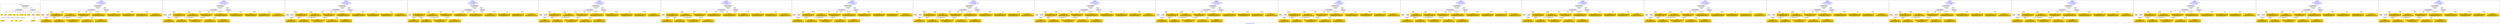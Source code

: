 digraph n0 {
fontcolor="blue"
remincross="true"
label="s15-s-detroit-institute-of-art.json"
subgraph cluster_0 {
label="1-correct model"
n2[style="filled",color="white",fillcolor="lightgray",label="CulturalHeritageObject1"];
n3[shape="plaintext",style="filled",fillcolor="gold",label="date"];
n4[style="filled",color="white",fillcolor="lightgray",label="Person1"];
n5[shape="plaintext",style="filled",fillcolor="gold",label="dimensions"];
n6[shape="plaintext",style="filled",fillcolor="gold",label="medium"];
n7[shape="plaintext",style="filled",fillcolor="gold",label="credit"];
n8[shape="plaintext",style="filled",fillcolor="gold",label="provenance"];
n9[shape="plaintext",style="filled",fillcolor="gold",label="title"];
n10[shape="plaintext",style="filled",fillcolor="gold",label="accession"];
n11[style="filled",color="white",fillcolor="lightgray",label="Concept1"];
n12[shape="plaintext",style="filled",fillcolor="gold",label="nationality"];
n13[shape="plaintext",style="filled",fillcolor="gold",label="birth"];
n14[shape="plaintext",style="filled",fillcolor="gold",label="death"];
n15[shape="plaintext",style="filled",fillcolor="gold",label="name"];
n16[style="filled",color="white",fillcolor="lightgray",label="EuropeanaAggregation1"];
n17[style="filled",color="white",fillcolor="lightgray",label="WebResource1"];
n18[shape="plaintext",style="filled",fillcolor="gold",label="imageURL"];
n19[shape="plaintext",style="filled",fillcolor="gold",label="classification"];
}
subgraph cluster_1 {
label="candidate 0\nlink coherence:1.0\nnode coherence:1.0\nconfidence:0.5021077562498572\nmapping score:0.6160872008012345\ncost:16.99969\n-precision:0.76-recall:0.76"
n21[style="filled",color="white",fillcolor="lightgray",label="CulturalHeritageObject1"];
n22[style="filled",color="white",fillcolor="lightgray",label="Person1"];
n23[style="filled",color="white",fillcolor="lightgray",label="Concept1"];
n24[style="filled",color="white",fillcolor="lightgray",label="EuropeanaAggregation1"];
n25[style="filled",color="white",fillcolor="lightgray",label="WebResource1"];
n26[shape="plaintext",style="filled",fillcolor="gold",label="medium\n[CulturalHeritageObject,medium,0.795]\n[CulturalHeritageObject,provenance,0.084]\n[CulturalHeritageObject,description,0.062]\n[Concept,prefLabel,0.058]"];
n27[shape="plaintext",style="filled",fillcolor="gold",label="date\n[Person,dateOfBirth,0.374]\n[Person,dateOfDeath,0.301]\n[CulturalHeritageObject,created,0.29]\n[CulturalHeritageObject,provenance,0.035]"];
n28[shape="plaintext",style="filled",fillcolor="gold",label="birth\n[Person,dateOfBirth,0.491]\n[Person,dateOfDeath,0.233]\n[CulturalHeritageObject,created,0.227]\n[Person,biographicalInformation,0.049]"];
n29[shape="plaintext",style="filled",fillcolor="gold",label="credit\n[CulturalHeritageObject,provenance,0.659]\n[CulturalHeritageObject,description,0.147]\n[CulturalHeritageObject,title,0.118]\n[Document,classLink,0.076]"];
n30[shape="plaintext",style="filled",fillcolor="gold",label="imageURL\n[WebResource,classLink,0.784]\n[Document,classLink,0.21]\n[CulturalHeritageObject,description,0.003]\n[CulturalHeritageObject,provenance,0.003]"];
n31[shape="plaintext",style="filled",fillcolor="gold",label="death\n[Person,dateOfDeath,0.388]\n[Person,dateOfBirth,0.314]\n[CulturalHeritageObject,created,0.264]\n[Person,biographicalInformation,0.034]"];
n32[shape="plaintext",style="filled",fillcolor="gold",label="nationality\n[Person,countryAssociatedWithThePerson,0.715]\n[CulturalHeritageObject,provenance,0.125]\n[Concept,prefLabel,0.095]\n[CulturalHeritageObject,title,0.065]"];
n33[shape="plaintext",style="filled",fillcolor="gold",label="dimensions\n[CulturalHeritageObject,extent,0.619]\n[CulturalHeritageObject,accessionNumber,0.186]\n[CulturalHeritageObject,description,0.115]\n[CulturalHeritageObject,medium,0.08]"];
n34[shape="plaintext",style="filled",fillcolor="gold",label="accession\n[CulturalHeritageObject,extent,0.695]\n[CulturalHeritageObject,accessionNumber,0.249]\n[CulturalHeritageObject,description,0.038]\n[CulturalHeritageObject,provenance,0.017]"];
n35[shape="plaintext",style="filled",fillcolor="gold",label="provenance\n[CulturalHeritageObject,provenance,0.356]\n[CulturalHeritageObject,description,0.252]\n[Person,biographicalInformation,0.199]\n[CulturalHeritageObject,title,0.193]"];
n36[shape="plaintext",style="filled",fillcolor="gold",label="title\n[CulturalHeritageObject,description,0.364]\n[CulturalHeritageObject,title,0.332]\n[Person,biographicalInformation,0.175]\n[CulturalHeritageObject,provenance,0.129]"];
n37[shape="plaintext",style="filled",fillcolor="gold",label="classification\n[Person,biographicalInformation,0.397]\n[Concept,prefLabel,0.296]\n[CulturalHeritageObject,description,0.185]\n[CulturalHeritageObject,provenance,0.121]"];
n38[shape="plaintext",style="filled",fillcolor="gold",label="name\n[Person,nameOfThePerson,0.507]\n[Document,classLink,0.217]\n[CulturalHeritageObject,provenance,0.151]\n[CulturalHeritageObject,description,0.125]"];
}
subgraph cluster_2 {
label="candidate 1\nlink coherence:1.0\nnode coherence:1.0\nconfidence:0.5010447757842972\nmapping score:0.6157328739793811\ncost:16.99969\n-precision:0.88-recall:0.88"
n40[style="filled",color="white",fillcolor="lightgray",label="CulturalHeritageObject1"];
n41[style="filled",color="white",fillcolor="lightgray",label="Person1"];
n42[style="filled",color="white",fillcolor="lightgray",label="Concept1"];
n43[style="filled",color="white",fillcolor="lightgray",label="EuropeanaAggregation1"];
n44[style="filled",color="white",fillcolor="lightgray",label="WebResource1"];
n45[shape="plaintext",style="filled",fillcolor="gold",label="medium\n[CulturalHeritageObject,medium,0.795]\n[CulturalHeritageObject,provenance,0.084]\n[CulturalHeritageObject,description,0.062]\n[Concept,prefLabel,0.058]"];
n46[shape="plaintext",style="filled",fillcolor="gold",label="date\n[Person,dateOfBirth,0.374]\n[Person,dateOfDeath,0.301]\n[CulturalHeritageObject,created,0.29]\n[CulturalHeritageObject,provenance,0.035]"];
n47[shape="plaintext",style="filled",fillcolor="gold",label="birth\n[Person,dateOfBirth,0.491]\n[Person,dateOfDeath,0.233]\n[CulturalHeritageObject,created,0.227]\n[Person,biographicalInformation,0.049]"];
n48[shape="plaintext",style="filled",fillcolor="gold",label="credit\n[CulturalHeritageObject,provenance,0.659]\n[CulturalHeritageObject,description,0.147]\n[CulturalHeritageObject,title,0.118]\n[Document,classLink,0.076]"];
n49[shape="plaintext",style="filled",fillcolor="gold",label="imageURL\n[WebResource,classLink,0.784]\n[Document,classLink,0.21]\n[CulturalHeritageObject,description,0.003]\n[CulturalHeritageObject,provenance,0.003]"];
n50[shape="plaintext",style="filled",fillcolor="gold",label="death\n[Person,dateOfDeath,0.388]\n[Person,dateOfBirth,0.314]\n[CulturalHeritageObject,created,0.264]\n[Person,biographicalInformation,0.034]"];
n51[shape="plaintext",style="filled",fillcolor="gold",label="nationality\n[Person,countryAssociatedWithThePerson,0.715]\n[CulturalHeritageObject,provenance,0.125]\n[Concept,prefLabel,0.095]\n[CulturalHeritageObject,title,0.065]"];
n52[shape="plaintext",style="filled",fillcolor="gold",label="accession\n[CulturalHeritageObject,extent,0.695]\n[CulturalHeritageObject,accessionNumber,0.249]\n[CulturalHeritageObject,description,0.038]\n[CulturalHeritageObject,provenance,0.017]"];
n53[shape="plaintext",style="filled",fillcolor="gold",label="dimensions\n[CulturalHeritageObject,extent,0.619]\n[CulturalHeritageObject,accessionNumber,0.186]\n[CulturalHeritageObject,description,0.115]\n[CulturalHeritageObject,medium,0.08]"];
n54[shape="plaintext",style="filled",fillcolor="gold",label="provenance\n[CulturalHeritageObject,provenance,0.356]\n[CulturalHeritageObject,description,0.252]\n[Person,biographicalInformation,0.199]\n[CulturalHeritageObject,title,0.193]"];
n55[shape="plaintext",style="filled",fillcolor="gold",label="title\n[CulturalHeritageObject,description,0.364]\n[CulturalHeritageObject,title,0.332]\n[Person,biographicalInformation,0.175]\n[CulturalHeritageObject,provenance,0.129]"];
n56[shape="plaintext",style="filled",fillcolor="gold",label="classification\n[Person,biographicalInformation,0.397]\n[Concept,prefLabel,0.296]\n[CulturalHeritageObject,description,0.185]\n[CulturalHeritageObject,provenance,0.121]"];
n57[shape="plaintext",style="filled",fillcolor="gold",label="name\n[Person,nameOfThePerson,0.507]\n[Document,classLink,0.217]\n[CulturalHeritageObject,provenance,0.151]\n[CulturalHeritageObject,description,0.125]"];
}
subgraph cluster_3 {
label="candidate 10\nlink coherence:1.0\nnode coherence:1.0\nconfidence:0.4916739977160041\nmapping score:0.6126092812899501\ncost:16.99969\n-precision:0.76-recall:0.76"
n59[style="filled",color="white",fillcolor="lightgray",label="CulturalHeritageObject1"];
n60[style="filled",color="white",fillcolor="lightgray",label="Person1"];
n61[style="filled",color="white",fillcolor="lightgray",label="Concept1"];
n62[style="filled",color="white",fillcolor="lightgray",label="EuropeanaAggregation1"];
n63[style="filled",color="white",fillcolor="lightgray",label="WebResource1"];
n64[shape="plaintext",style="filled",fillcolor="gold",label="medium\n[CulturalHeritageObject,medium,0.795]\n[CulturalHeritageObject,provenance,0.084]\n[CulturalHeritageObject,description,0.062]\n[Concept,prefLabel,0.058]"];
n65[shape="plaintext",style="filled",fillcolor="gold",label="date\n[Person,dateOfBirth,0.374]\n[Person,dateOfDeath,0.301]\n[CulturalHeritageObject,created,0.29]\n[CulturalHeritageObject,provenance,0.035]"];
n66[shape="plaintext",style="filled",fillcolor="gold",label="birth\n[Person,dateOfBirth,0.491]\n[Person,dateOfDeath,0.233]\n[CulturalHeritageObject,created,0.227]\n[Person,biographicalInformation,0.049]"];
n67[shape="plaintext",style="filled",fillcolor="gold",label="credit\n[CulturalHeritageObject,provenance,0.659]\n[CulturalHeritageObject,description,0.147]\n[CulturalHeritageObject,title,0.118]\n[Document,classLink,0.076]"];
n68[shape="plaintext",style="filled",fillcolor="gold",label="imageURL\n[WebResource,classLink,0.784]\n[Document,classLink,0.21]\n[CulturalHeritageObject,description,0.003]\n[CulturalHeritageObject,provenance,0.003]"];
n69[shape="plaintext",style="filled",fillcolor="gold",label="death\n[Person,dateOfDeath,0.388]\n[Person,dateOfBirth,0.314]\n[CulturalHeritageObject,created,0.264]\n[Person,biographicalInformation,0.034]"];
n70[shape="plaintext",style="filled",fillcolor="gold",label="nationality\n[Person,countryAssociatedWithThePerson,0.715]\n[CulturalHeritageObject,provenance,0.125]\n[Concept,prefLabel,0.095]\n[CulturalHeritageObject,title,0.065]"];
n71[shape="plaintext",style="filled",fillcolor="gold",label="dimensions\n[CulturalHeritageObject,extent,0.619]\n[CulturalHeritageObject,accessionNumber,0.186]\n[CulturalHeritageObject,description,0.115]\n[CulturalHeritageObject,medium,0.08]"];
n72[shape="plaintext",style="filled",fillcolor="gold",label="accession\n[CulturalHeritageObject,extent,0.695]\n[CulturalHeritageObject,accessionNumber,0.249]\n[CulturalHeritageObject,description,0.038]\n[CulturalHeritageObject,provenance,0.017]"];
n73[shape="plaintext",style="filled",fillcolor="gold",label="provenance\n[CulturalHeritageObject,provenance,0.356]\n[CulturalHeritageObject,description,0.252]\n[Person,biographicalInformation,0.199]\n[CulturalHeritageObject,title,0.193]"];
n74[shape="plaintext",style="filled",fillcolor="gold",label="title\n[CulturalHeritageObject,description,0.364]\n[CulturalHeritageObject,title,0.332]\n[Person,biographicalInformation,0.175]\n[CulturalHeritageObject,provenance,0.129]"];
n75[shape="plaintext",style="filled",fillcolor="gold",label="classification\n[Person,biographicalInformation,0.397]\n[Concept,prefLabel,0.296]\n[CulturalHeritageObject,description,0.185]\n[CulturalHeritageObject,provenance,0.121]"];
n76[shape="plaintext",style="filled",fillcolor="gold",label="name\n[Person,nameOfThePerson,0.507]\n[Document,classLink,0.217]\n[CulturalHeritageObject,provenance,0.151]\n[CulturalHeritageObject,description,0.125]"];
}
subgraph cluster_4 {
label="candidate 11\nlink coherence:1.0\nnode coherence:1.0\nconfidence:0.4911736798374091\nmapping score:0.6252630214842646\ncost:15.99971\n-precision:0.81-recall:0.76"
n78[style="filled",color="white",fillcolor="lightgray",label="CulturalHeritageObject1"];
n79[style="filled",color="white",fillcolor="lightgray",label="Person1"];
n80[style="filled",color="white",fillcolor="lightgray",label="EuropeanaAggregation1"];
n81[style="filled",color="white",fillcolor="lightgray",label="WebResource1"];
n82[shape="plaintext",style="filled",fillcolor="gold",label="medium\n[CulturalHeritageObject,medium,0.795]\n[CulturalHeritageObject,provenance,0.084]\n[CulturalHeritageObject,description,0.062]\n[Concept,prefLabel,0.058]"];
n83[shape="plaintext",style="filled",fillcolor="gold",label="date\n[Person,dateOfBirth,0.374]\n[Person,dateOfDeath,0.301]\n[CulturalHeritageObject,created,0.29]\n[CulturalHeritageObject,provenance,0.035]"];
n84[shape="plaintext",style="filled",fillcolor="gold",label="birth\n[Person,dateOfBirth,0.491]\n[Person,dateOfDeath,0.233]\n[CulturalHeritageObject,created,0.227]\n[Person,biographicalInformation,0.049]"];
n85[shape="plaintext",style="filled",fillcolor="gold",label="credit\n[CulturalHeritageObject,provenance,0.659]\n[CulturalHeritageObject,description,0.147]\n[CulturalHeritageObject,title,0.118]\n[Document,classLink,0.076]"];
n86[shape="plaintext",style="filled",fillcolor="gold",label="imageURL\n[WebResource,classLink,0.784]\n[Document,classLink,0.21]\n[CulturalHeritageObject,description,0.003]\n[CulturalHeritageObject,provenance,0.003]"];
n87[shape="plaintext",style="filled",fillcolor="gold",label="death\n[Person,dateOfDeath,0.388]\n[Person,dateOfBirth,0.314]\n[CulturalHeritageObject,created,0.264]\n[Person,biographicalInformation,0.034]"];
n88[shape="plaintext",style="filled",fillcolor="gold",label="nationality\n[Person,countryAssociatedWithThePerson,0.715]\n[CulturalHeritageObject,provenance,0.125]\n[Concept,prefLabel,0.095]\n[CulturalHeritageObject,title,0.065]"];
n89[shape="plaintext",style="filled",fillcolor="gold",label="dimensions\n[CulturalHeritageObject,extent,0.619]\n[CulturalHeritageObject,accessionNumber,0.186]\n[CulturalHeritageObject,description,0.115]\n[CulturalHeritageObject,medium,0.08]"];
n90[shape="plaintext",style="filled",fillcolor="gold",label="accession\n[CulturalHeritageObject,extent,0.695]\n[CulturalHeritageObject,accessionNumber,0.249]\n[CulturalHeritageObject,description,0.038]\n[CulturalHeritageObject,provenance,0.017]"];
n91[shape="plaintext",style="filled",fillcolor="gold",label="classification\n[Person,biographicalInformation,0.397]\n[Concept,prefLabel,0.296]\n[CulturalHeritageObject,description,0.185]\n[CulturalHeritageObject,provenance,0.121]"];
n92[shape="plaintext",style="filled",fillcolor="gold",label="provenance\n[CulturalHeritageObject,provenance,0.356]\n[CulturalHeritageObject,description,0.252]\n[Person,biographicalInformation,0.199]\n[CulturalHeritageObject,title,0.193]"];
n93[shape="plaintext",style="filled",fillcolor="gold",label="title\n[CulturalHeritageObject,description,0.364]\n[CulturalHeritageObject,title,0.332]\n[Person,biographicalInformation,0.175]\n[CulturalHeritageObject,provenance,0.129]"];
n94[shape="plaintext",style="filled",fillcolor="gold",label="name\n[Person,nameOfThePerson,0.507]\n[Document,classLink,0.217]\n[CulturalHeritageObject,provenance,0.151]\n[CulturalHeritageObject,description,0.125]"];
}
subgraph cluster_5 {
label="candidate 12\nlink coherence:1.0\nnode coherence:1.0\nconfidence:0.4906110172504441\nmapping score:0.6122549544680967\ncost:16.99969\n-precision:0.88-recall:0.88"
n96[style="filled",color="white",fillcolor="lightgray",label="CulturalHeritageObject1"];
n97[style="filled",color="white",fillcolor="lightgray",label="Person1"];
n98[style="filled",color="white",fillcolor="lightgray",label="Concept1"];
n99[style="filled",color="white",fillcolor="lightgray",label="EuropeanaAggregation1"];
n100[style="filled",color="white",fillcolor="lightgray",label="WebResource1"];
n101[shape="plaintext",style="filled",fillcolor="gold",label="medium\n[CulturalHeritageObject,medium,0.795]\n[CulturalHeritageObject,provenance,0.084]\n[CulturalHeritageObject,description,0.062]\n[Concept,prefLabel,0.058]"];
n102[shape="plaintext",style="filled",fillcolor="gold",label="date\n[Person,dateOfBirth,0.374]\n[Person,dateOfDeath,0.301]\n[CulturalHeritageObject,created,0.29]\n[CulturalHeritageObject,provenance,0.035]"];
n103[shape="plaintext",style="filled",fillcolor="gold",label="birth\n[Person,dateOfBirth,0.491]\n[Person,dateOfDeath,0.233]\n[CulturalHeritageObject,created,0.227]\n[Person,biographicalInformation,0.049]"];
n104[shape="plaintext",style="filled",fillcolor="gold",label="credit\n[CulturalHeritageObject,provenance,0.659]\n[CulturalHeritageObject,description,0.147]\n[CulturalHeritageObject,title,0.118]\n[Document,classLink,0.076]"];
n105[shape="plaintext",style="filled",fillcolor="gold",label="imageURL\n[WebResource,classLink,0.784]\n[Document,classLink,0.21]\n[CulturalHeritageObject,description,0.003]\n[CulturalHeritageObject,provenance,0.003]"];
n106[shape="plaintext",style="filled",fillcolor="gold",label="death\n[Person,dateOfDeath,0.388]\n[Person,dateOfBirth,0.314]\n[CulturalHeritageObject,created,0.264]\n[Person,biographicalInformation,0.034]"];
n107[shape="plaintext",style="filled",fillcolor="gold",label="nationality\n[Person,countryAssociatedWithThePerson,0.715]\n[CulturalHeritageObject,provenance,0.125]\n[Concept,prefLabel,0.095]\n[CulturalHeritageObject,title,0.065]"];
n108[shape="plaintext",style="filled",fillcolor="gold",label="accession\n[CulturalHeritageObject,extent,0.695]\n[CulturalHeritageObject,accessionNumber,0.249]\n[CulturalHeritageObject,description,0.038]\n[CulturalHeritageObject,provenance,0.017]"];
n109[shape="plaintext",style="filled",fillcolor="gold",label="dimensions\n[CulturalHeritageObject,extent,0.619]\n[CulturalHeritageObject,accessionNumber,0.186]\n[CulturalHeritageObject,description,0.115]\n[CulturalHeritageObject,medium,0.08]"];
n110[shape="plaintext",style="filled",fillcolor="gold",label="provenance\n[CulturalHeritageObject,provenance,0.356]\n[CulturalHeritageObject,description,0.252]\n[Person,biographicalInformation,0.199]\n[CulturalHeritageObject,title,0.193]"];
n111[shape="plaintext",style="filled",fillcolor="gold",label="title\n[CulturalHeritageObject,description,0.364]\n[CulturalHeritageObject,title,0.332]\n[Person,biographicalInformation,0.175]\n[CulturalHeritageObject,provenance,0.129]"];
n112[shape="plaintext",style="filled",fillcolor="gold",label="classification\n[Person,biographicalInformation,0.397]\n[Concept,prefLabel,0.296]\n[CulturalHeritageObject,description,0.185]\n[CulturalHeritageObject,provenance,0.121]"];
n113[shape="plaintext",style="filled",fillcolor="gold",label="name\n[Person,nameOfThePerson,0.507]\n[Document,classLink,0.217]\n[CulturalHeritageObject,provenance,0.151]\n[CulturalHeritageObject,description,0.125]"];
}
subgraph cluster_6 {
label="candidate 13\nlink coherence:1.0\nnode coherence:1.0\nconfidence:0.49011069937184915\nmapping score:0.6249086946624113\ncost:15.99971\n-precision:0.94-recall:0.88"
n115[style="filled",color="white",fillcolor="lightgray",label="CulturalHeritageObject1"];
n116[style="filled",color="white",fillcolor="lightgray",label="Person1"];
n117[style="filled",color="white",fillcolor="lightgray",label="EuropeanaAggregation1"];
n118[style="filled",color="white",fillcolor="lightgray",label="WebResource1"];
n119[shape="plaintext",style="filled",fillcolor="gold",label="medium\n[CulturalHeritageObject,medium,0.795]\n[CulturalHeritageObject,provenance,0.084]\n[CulturalHeritageObject,description,0.062]\n[Concept,prefLabel,0.058]"];
n120[shape="plaintext",style="filled",fillcolor="gold",label="date\n[Person,dateOfBirth,0.374]\n[Person,dateOfDeath,0.301]\n[CulturalHeritageObject,created,0.29]\n[CulturalHeritageObject,provenance,0.035]"];
n121[shape="plaintext",style="filled",fillcolor="gold",label="birth\n[Person,dateOfBirth,0.491]\n[Person,dateOfDeath,0.233]\n[CulturalHeritageObject,created,0.227]\n[Person,biographicalInformation,0.049]"];
n122[shape="plaintext",style="filled",fillcolor="gold",label="credit\n[CulturalHeritageObject,provenance,0.659]\n[CulturalHeritageObject,description,0.147]\n[CulturalHeritageObject,title,0.118]\n[Document,classLink,0.076]"];
n123[shape="plaintext",style="filled",fillcolor="gold",label="imageURL\n[WebResource,classLink,0.784]\n[Document,classLink,0.21]\n[CulturalHeritageObject,description,0.003]\n[CulturalHeritageObject,provenance,0.003]"];
n124[shape="plaintext",style="filled",fillcolor="gold",label="death\n[Person,dateOfDeath,0.388]\n[Person,dateOfBirth,0.314]\n[CulturalHeritageObject,created,0.264]\n[Person,biographicalInformation,0.034]"];
n125[shape="plaintext",style="filled",fillcolor="gold",label="nationality\n[Person,countryAssociatedWithThePerson,0.715]\n[CulturalHeritageObject,provenance,0.125]\n[Concept,prefLabel,0.095]\n[CulturalHeritageObject,title,0.065]"];
n126[shape="plaintext",style="filled",fillcolor="gold",label="accession\n[CulturalHeritageObject,extent,0.695]\n[CulturalHeritageObject,accessionNumber,0.249]\n[CulturalHeritageObject,description,0.038]\n[CulturalHeritageObject,provenance,0.017]"];
n127[shape="plaintext",style="filled",fillcolor="gold",label="dimensions\n[CulturalHeritageObject,extent,0.619]\n[CulturalHeritageObject,accessionNumber,0.186]\n[CulturalHeritageObject,description,0.115]\n[CulturalHeritageObject,medium,0.08]"];
n128[shape="plaintext",style="filled",fillcolor="gold",label="classification\n[Person,biographicalInformation,0.397]\n[Concept,prefLabel,0.296]\n[CulturalHeritageObject,description,0.185]\n[CulturalHeritageObject,provenance,0.121]"];
n129[shape="plaintext",style="filled",fillcolor="gold",label="provenance\n[CulturalHeritageObject,provenance,0.356]\n[CulturalHeritageObject,description,0.252]\n[Person,biographicalInformation,0.199]\n[CulturalHeritageObject,title,0.193]"];
n130[shape="plaintext",style="filled",fillcolor="gold",label="title\n[CulturalHeritageObject,description,0.364]\n[CulturalHeritageObject,title,0.332]\n[Person,biographicalInformation,0.175]\n[CulturalHeritageObject,provenance,0.129]"];
n131[shape="plaintext",style="filled",fillcolor="gold",label="name\n[Person,nameOfThePerson,0.507]\n[Document,classLink,0.217]\n[CulturalHeritageObject,provenance,0.151]\n[CulturalHeritageObject,description,0.125]"];
}
subgraph cluster_7 {
label="candidate 14\nlink coherence:1.0\nnode coherence:1.0\nconfidence:0.4898475271128891\nmapping score:0.6120004577555784\ncost:16.99968\n-precision:0.88-recall:0.88"
n133[style="filled",color="white",fillcolor="lightgray",label="CulturalHeritageObject1"];
n134[style="filled",color="white",fillcolor="lightgray",label="Person1"];
n135[style="filled",color="white",fillcolor="lightgray",label="Concept1"];
n136[style="filled",color="white",fillcolor="lightgray",label="EuropeanaAggregation1"];
n137[style="filled",color="white",fillcolor="lightgray",label="WebResource1"];
n138[shape="plaintext",style="filled",fillcolor="gold",label="medium\n[CulturalHeritageObject,medium,0.795]\n[CulturalHeritageObject,provenance,0.084]\n[CulturalHeritageObject,description,0.062]\n[Concept,prefLabel,0.058]"];
n139[shape="plaintext",style="filled",fillcolor="gold",label="death\n[Person,dateOfDeath,0.388]\n[Person,dateOfBirth,0.314]\n[CulturalHeritageObject,created,0.264]\n[Person,biographicalInformation,0.034]"];
n140[shape="plaintext",style="filled",fillcolor="gold",label="birth\n[Person,dateOfBirth,0.491]\n[Person,dateOfDeath,0.233]\n[CulturalHeritageObject,created,0.227]\n[Person,biographicalInformation,0.049]"];
n141[shape="plaintext",style="filled",fillcolor="gold",label="credit\n[CulturalHeritageObject,provenance,0.659]\n[CulturalHeritageObject,description,0.147]\n[CulturalHeritageObject,title,0.118]\n[Document,classLink,0.076]"];
n142[shape="plaintext",style="filled",fillcolor="gold",label="imageURL\n[WebResource,classLink,0.784]\n[Document,classLink,0.21]\n[CulturalHeritageObject,description,0.003]\n[CulturalHeritageObject,provenance,0.003]"];
n143[shape="plaintext",style="filled",fillcolor="gold",label="date\n[Person,dateOfBirth,0.374]\n[Person,dateOfDeath,0.301]\n[CulturalHeritageObject,created,0.29]\n[CulturalHeritageObject,provenance,0.035]"];
n144[shape="plaintext",style="filled",fillcolor="gold",label="nationality\n[Person,countryAssociatedWithThePerson,0.715]\n[CulturalHeritageObject,provenance,0.125]\n[Concept,prefLabel,0.095]\n[CulturalHeritageObject,title,0.065]"];
n145[shape="plaintext",style="filled",fillcolor="gold",label="accession\n[CulturalHeritageObject,extent,0.695]\n[CulturalHeritageObject,accessionNumber,0.249]\n[CulturalHeritageObject,description,0.038]\n[CulturalHeritageObject,provenance,0.017]"];
n146[shape="plaintext",style="filled",fillcolor="gold",label="dimensions\n[CulturalHeritageObject,extent,0.619]\n[CulturalHeritageObject,accessionNumber,0.186]\n[CulturalHeritageObject,description,0.115]\n[CulturalHeritageObject,medium,0.08]"];
n147[shape="plaintext",style="filled",fillcolor="gold",label="provenance\n[CulturalHeritageObject,provenance,0.356]\n[CulturalHeritageObject,description,0.252]\n[Person,biographicalInformation,0.199]\n[CulturalHeritageObject,title,0.193]"];
n148[shape="plaintext",style="filled",fillcolor="gold",label="title\n[CulturalHeritageObject,description,0.364]\n[CulturalHeritageObject,title,0.332]\n[Person,biographicalInformation,0.175]\n[CulturalHeritageObject,provenance,0.129]"];
n149[shape="plaintext",style="filled",fillcolor="gold",label="classification\n[Person,biographicalInformation,0.397]\n[Concept,prefLabel,0.296]\n[CulturalHeritageObject,description,0.185]\n[CulturalHeritageObject,provenance,0.121]"];
n150[shape="plaintext",style="filled",fillcolor="gold",label="name\n[Person,nameOfThePerson,0.507]\n[Document,classLink,0.217]\n[CulturalHeritageObject,provenance,0.151]\n[CulturalHeritageObject,description,0.125]"];
}
subgraph cluster_8 {
label="candidate 15\nlink coherence:1.0\nnode coherence:1.0\nconfidence:0.4898475271128891\nmapping score:0.6120004577555784\ncost:16.99969\n-precision:0.82-recall:0.82"
n152[style="filled",color="white",fillcolor="lightgray",label="CulturalHeritageObject1"];
n153[style="filled",color="white",fillcolor="lightgray",label="Person1"];
n154[style="filled",color="white",fillcolor="lightgray",label="Concept1"];
n155[style="filled",color="white",fillcolor="lightgray",label="EuropeanaAggregation1"];
n156[style="filled",color="white",fillcolor="lightgray",label="WebResource1"];
n157[shape="plaintext",style="filled",fillcolor="gold",label="medium\n[CulturalHeritageObject,medium,0.795]\n[CulturalHeritageObject,provenance,0.084]\n[CulturalHeritageObject,description,0.062]\n[Concept,prefLabel,0.058]"];
n158[shape="plaintext",style="filled",fillcolor="gold",label="death\n[Person,dateOfDeath,0.388]\n[Person,dateOfBirth,0.314]\n[CulturalHeritageObject,created,0.264]\n[Person,biographicalInformation,0.034]"];
n159[shape="plaintext",style="filled",fillcolor="gold",label="birth\n[Person,dateOfBirth,0.491]\n[Person,dateOfDeath,0.233]\n[CulturalHeritageObject,created,0.227]\n[Person,biographicalInformation,0.049]"];
n160[shape="plaintext",style="filled",fillcolor="gold",label="credit\n[CulturalHeritageObject,provenance,0.659]\n[CulturalHeritageObject,description,0.147]\n[CulturalHeritageObject,title,0.118]\n[Document,classLink,0.076]"];
n161[shape="plaintext",style="filled",fillcolor="gold",label="imageURL\n[WebResource,classLink,0.784]\n[Document,classLink,0.21]\n[CulturalHeritageObject,description,0.003]\n[CulturalHeritageObject,provenance,0.003]"];
n162[shape="plaintext",style="filled",fillcolor="gold",label="date\n[Person,dateOfBirth,0.374]\n[Person,dateOfDeath,0.301]\n[CulturalHeritageObject,created,0.29]\n[CulturalHeritageObject,provenance,0.035]"];
n163[shape="plaintext",style="filled",fillcolor="gold",label="nationality\n[Person,countryAssociatedWithThePerson,0.715]\n[CulturalHeritageObject,provenance,0.125]\n[Concept,prefLabel,0.095]\n[CulturalHeritageObject,title,0.065]"];
n164[shape="plaintext",style="filled",fillcolor="gold",label="accession\n[CulturalHeritageObject,extent,0.695]\n[CulturalHeritageObject,accessionNumber,0.249]\n[CulturalHeritageObject,description,0.038]\n[CulturalHeritageObject,provenance,0.017]"];
n165[shape="plaintext",style="filled",fillcolor="gold",label="dimensions\n[CulturalHeritageObject,extent,0.619]\n[CulturalHeritageObject,accessionNumber,0.186]\n[CulturalHeritageObject,description,0.115]\n[CulturalHeritageObject,medium,0.08]"];
n166[shape="plaintext",style="filled",fillcolor="gold",label="provenance\n[CulturalHeritageObject,provenance,0.356]\n[CulturalHeritageObject,description,0.252]\n[Person,biographicalInformation,0.199]\n[CulturalHeritageObject,title,0.193]"];
n167[shape="plaintext",style="filled",fillcolor="gold",label="title\n[CulturalHeritageObject,description,0.364]\n[CulturalHeritageObject,title,0.332]\n[Person,biographicalInformation,0.175]\n[CulturalHeritageObject,provenance,0.129]"];
n168[shape="plaintext",style="filled",fillcolor="gold",label="classification\n[Person,biographicalInformation,0.397]\n[Concept,prefLabel,0.296]\n[CulturalHeritageObject,description,0.185]\n[CulturalHeritageObject,provenance,0.121]"];
n169[shape="plaintext",style="filled",fillcolor="gold",label="name\n[Person,nameOfThePerson,0.507]\n[Document,classLink,0.217]\n[CulturalHeritageObject,provenance,0.151]\n[CulturalHeritageObject,description,0.125]"];
}
subgraph cluster_9 {
label="candidate 16\nlink coherence:1.0\nnode coherence:1.0\nconfidence:0.4898475271128891\nmapping score:0.6120004577555784\ncost:16.99976\n-precision:0.88-recall:0.88"
n171[style="filled",color="white",fillcolor="lightgray",label="CulturalHeritageObject1"];
n172[style="filled",color="white",fillcolor="lightgray",label="Person1"];
n173[style="filled",color="white",fillcolor="lightgray",label="Concept1"];
n174[style="filled",color="white",fillcolor="lightgray",label="EuropeanaAggregation1"];
n175[style="filled",color="white",fillcolor="lightgray",label="WebResource2"];
n176[shape="plaintext",style="filled",fillcolor="gold",label="medium\n[CulturalHeritageObject,medium,0.795]\n[CulturalHeritageObject,provenance,0.084]\n[CulturalHeritageObject,description,0.062]\n[Concept,prefLabel,0.058]"];
n177[shape="plaintext",style="filled",fillcolor="gold",label="death\n[Person,dateOfDeath,0.388]\n[Person,dateOfBirth,0.314]\n[CulturalHeritageObject,created,0.264]\n[Person,biographicalInformation,0.034]"];
n178[shape="plaintext",style="filled",fillcolor="gold",label="birth\n[Person,dateOfBirth,0.491]\n[Person,dateOfDeath,0.233]\n[CulturalHeritageObject,created,0.227]\n[Person,biographicalInformation,0.049]"];
n179[shape="plaintext",style="filled",fillcolor="gold",label="credit\n[CulturalHeritageObject,provenance,0.659]\n[CulturalHeritageObject,description,0.147]\n[CulturalHeritageObject,title,0.118]\n[Document,classLink,0.076]"];
n180[shape="plaintext",style="filled",fillcolor="gold",label="date\n[Person,dateOfBirth,0.374]\n[Person,dateOfDeath,0.301]\n[CulturalHeritageObject,created,0.29]\n[CulturalHeritageObject,provenance,0.035]"];
n181[shape="plaintext",style="filled",fillcolor="gold",label="nationality\n[Person,countryAssociatedWithThePerson,0.715]\n[CulturalHeritageObject,provenance,0.125]\n[Concept,prefLabel,0.095]\n[CulturalHeritageObject,title,0.065]"];
n182[shape="plaintext",style="filled",fillcolor="gold",label="accession\n[CulturalHeritageObject,extent,0.695]\n[CulturalHeritageObject,accessionNumber,0.249]\n[CulturalHeritageObject,description,0.038]\n[CulturalHeritageObject,provenance,0.017]"];
n183[shape="plaintext",style="filled",fillcolor="gold",label="imageURL\n[WebResource,classLink,0.784]\n[Document,classLink,0.21]\n[CulturalHeritageObject,description,0.003]\n[CulturalHeritageObject,provenance,0.003]"];
n184[shape="plaintext",style="filled",fillcolor="gold",label="dimensions\n[CulturalHeritageObject,extent,0.619]\n[CulturalHeritageObject,accessionNumber,0.186]\n[CulturalHeritageObject,description,0.115]\n[CulturalHeritageObject,medium,0.08]"];
n185[shape="plaintext",style="filled",fillcolor="gold",label="provenance\n[CulturalHeritageObject,provenance,0.356]\n[CulturalHeritageObject,description,0.252]\n[Person,biographicalInformation,0.199]\n[CulturalHeritageObject,title,0.193]"];
n186[shape="plaintext",style="filled",fillcolor="gold",label="title\n[CulturalHeritageObject,description,0.364]\n[CulturalHeritageObject,title,0.332]\n[Person,biographicalInformation,0.175]\n[CulturalHeritageObject,provenance,0.129]"];
n187[shape="plaintext",style="filled",fillcolor="gold",label="classification\n[Person,biographicalInformation,0.397]\n[Concept,prefLabel,0.296]\n[CulturalHeritageObject,description,0.185]\n[CulturalHeritageObject,provenance,0.121]"];
n188[shape="plaintext",style="filled",fillcolor="gold",label="name\n[Person,nameOfThePerson,0.507]\n[Document,classLink,0.217]\n[CulturalHeritageObject,provenance,0.151]\n[CulturalHeritageObject,description,0.125]"];
}
subgraph cluster_10 {
label="candidate 17\nlink coherence:1.0\nnode coherence:1.0\nconfidence:0.48958236142915995\nmapping score:0.6119120691943354\ncost:16.99969\n-precision:0.71-recall:0.71"
n190[style="filled",color="white",fillcolor="lightgray",label="CulturalHeritageObject1"];
n191[style="filled",color="white",fillcolor="lightgray",label="Person1"];
n192[style="filled",color="white",fillcolor="lightgray",label="Concept1"];
n193[style="filled",color="white",fillcolor="lightgray",label="EuropeanaAggregation1"];
n194[style="filled",color="white",fillcolor="lightgray",label="WebResource1"];
n195[shape="plaintext",style="filled",fillcolor="gold",label="medium\n[CulturalHeritageObject,medium,0.795]\n[CulturalHeritageObject,provenance,0.084]\n[CulturalHeritageObject,description,0.062]\n[Concept,prefLabel,0.058]"];
n196[shape="plaintext",style="filled",fillcolor="gold",label="date\n[Person,dateOfBirth,0.374]\n[Person,dateOfDeath,0.301]\n[CulturalHeritageObject,created,0.29]\n[CulturalHeritageObject,provenance,0.035]"];
n197[shape="plaintext",style="filled",fillcolor="gold",label="birth\n[Person,dateOfBirth,0.491]\n[Person,dateOfDeath,0.233]\n[CulturalHeritageObject,created,0.227]\n[Person,biographicalInformation,0.049]"];
n198[shape="plaintext",style="filled",fillcolor="gold",label="credit\n[CulturalHeritageObject,provenance,0.659]\n[CulturalHeritageObject,description,0.147]\n[CulturalHeritageObject,title,0.118]\n[Document,classLink,0.076]"];
n199[shape="plaintext",style="filled",fillcolor="gold",label="imageURL\n[WebResource,classLink,0.784]\n[Document,classLink,0.21]\n[CulturalHeritageObject,description,0.003]\n[CulturalHeritageObject,provenance,0.003]"];
n200[shape="plaintext",style="filled",fillcolor="gold",label="death\n[Person,dateOfDeath,0.388]\n[Person,dateOfBirth,0.314]\n[CulturalHeritageObject,created,0.264]\n[Person,biographicalInformation,0.034]"];
n201[shape="plaintext",style="filled",fillcolor="gold",label="nationality\n[Person,countryAssociatedWithThePerson,0.715]\n[CulturalHeritageObject,provenance,0.125]\n[Concept,prefLabel,0.095]\n[CulturalHeritageObject,title,0.065]"];
n202[shape="plaintext",style="filled",fillcolor="gold",label="dimensions\n[CulturalHeritageObject,extent,0.619]\n[CulturalHeritageObject,accessionNumber,0.186]\n[CulturalHeritageObject,description,0.115]\n[CulturalHeritageObject,medium,0.08]"];
n203[shape="plaintext",style="filled",fillcolor="gold",label="accession\n[CulturalHeritageObject,extent,0.695]\n[CulturalHeritageObject,accessionNumber,0.249]\n[CulturalHeritageObject,description,0.038]\n[CulturalHeritageObject,provenance,0.017]"];
n204[shape="plaintext",style="filled",fillcolor="gold",label="provenance\n[CulturalHeritageObject,provenance,0.356]\n[CulturalHeritageObject,description,0.252]\n[Person,biographicalInformation,0.199]\n[CulturalHeritageObject,title,0.193]"];
n205[shape="plaintext",style="filled",fillcolor="gold",label="title\n[CulturalHeritageObject,description,0.364]\n[CulturalHeritageObject,title,0.332]\n[Person,biographicalInformation,0.175]\n[CulturalHeritageObject,provenance,0.129]"];
n206[shape="plaintext",style="filled",fillcolor="gold",label="classification\n[Person,biographicalInformation,0.397]\n[Concept,prefLabel,0.296]\n[CulturalHeritageObject,description,0.185]\n[CulturalHeritageObject,provenance,0.121]"];
n207[shape="plaintext",style="filled",fillcolor="gold",label="name\n[Person,nameOfThePerson,0.507]\n[Document,classLink,0.217]\n[CulturalHeritageObject,provenance,0.151]\n[CulturalHeritageObject,description,0.125]"];
}
subgraph cluster_11 {
label="candidate 18\nlink coherence:1.0\nnode coherence:1.0\nconfidence:0.4885193809636\nmapping score:0.6115577423724821\ncost:16.99969\n-precision:0.82-recall:0.82"
n209[style="filled",color="white",fillcolor="lightgray",label="CulturalHeritageObject1"];
n210[style="filled",color="white",fillcolor="lightgray",label="Person1"];
n211[style="filled",color="white",fillcolor="lightgray",label="Concept1"];
n212[style="filled",color="white",fillcolor="lightgray",label="EuropeanaAggregation1"];
n213[style="filled",color="white",fillcolor="lightgray",label="WebResource1"];
n214[shape="plaintext",style="filled",fillcolor="gold",label="medium\n[CulturalHeritageObject,medium,0.795]\n[CulturalHeritageObject,provenance,0.084]\n[CulturalHeritageObject,description,0.062]\n[Concept,prefLabel,0.058]"];
n215[shape="plaintext",style="filled",fillcolor="gold",label="date\n[Person,dateOfBirth,0.374]\n[Person,dateOfDeath,0.301]\n[CulturalHeritageObject,created,0.29]\n[CulturalHeritageObject,provenance,0.035]"];
n216[shape="plaintext",style="filled",fillcolor="gold",label="birth\n[Person,dateOfBirth,0.491]\n[Person,dateOfDeath,0.233]\n[CulturalHeritageObject,created,0.227]\n[Person,biographicalInformation,0.049]"];
n217[shape="plaintext",style="filled",fillcolor="gold",label="credit\n[CulturalHeritageObject,provenance,0.659]\n[CulturalHeritageObject,description,0.147]\n[CulturalHeritageObject,title,0.118]\n[Document,classLink,0.076]"];
n218[shape="plaintext",style="filled",fillcolor="gold",label="imageURL\n[WebResource,classLink,0.784]\n[Document,classLink,0.21]\n[CulturalHeritageObject,description,0.003]\n[CulturalHeritageObject,provenance,0.003]"];
n219[shape="plaintext",style="filled",fillcolor="gold",label="death\n[Person,dateOfDeath,0.388]\n[Person,dateOfBirth,0.314]\n[CulturalHeritageObject,created,0.264]\n[Person,biographicalInformation,0.034]"];
n220[shape="plaintext",style="filled",fillcolor="gold",label="nationality\n[Person,countryAssociatedWithThePerson,0.715]\n[CulturalHeritageObject,provenance,0.125]\n[Concept,prefLabel,0.095]\n[CulturalHeritageObject,title,0.065]"];
n221[shape="plaintext",style="filled",fillcolor="gold",label="accession\n[CulturalHeritageObject,extent,0.695]\n[CulturalHeritageObject,accessionNumber,0.249]\n[CulturalHeritageObject,description,0.038]\n[CulturalHeritageObject,provenance,0.017]"];
n222[shape="plaintext",style="filled",fillcolor="gold",label="dimensions\n[CulturalHeritageObject,extent,0.619]\n[CulturalHeritageObject,accessionNumber,0.186]\n[CulturalHeritageObject,description,0.115]\n[CulturalHeritageObject,medium,0.08]"];
n223[shape="plaintext",style="filled",fillcolor="gold",label="provenance\n[CulturalHeritageObject,provenance,0.356]\n[CulturalHeritageObject,description,0.252]\n[Person,biographicalInformation,0.199]\n[CulturalHeritageObject,title,0.193]"];
n224[shape="plaintext",style="filled",fillcolor="gold",label="title\n[CulturalHeritageObject,description,0.364]\n[CulturalHeritageObject,title,0.332]\n[Person,biographicalInformation,0.175]\n[CulturalHeritageObject,provenance,0.129]"];
n225[shape="plaintext",style="filled",fillcolor="gold",label="classification\n[Person,biographicalInformation,0.397]\n[Concept,prefLabel,0.296]\n[CulturalHeritageObject,description,0.185]\n[CulturalHeritageObject,provenance,0.121]"];
n226[shape="plaintext",style="filled",fillcolor="gold",label="name\n[Person,nameOfThePerson,0.507]\n[Document,classLink,0.217]\n[CulturalHeritageObject,provenance,0.151]\n[CulturalHeritageObject,description,0.125]"];
}
subgraph cluster_12 {
label="candidate 19\nlink coherence:1.0\nnode coherence:1.0\nconfidence:0.487194431560447\nmapping score:0.6111160925714311\ncost:16.99969\n-precision:0.76-recall:0.76"
n228[style="filled",color="white",fillcolor="lightgray",label="CulturalHeritageObject1"];
n229[style="filled",color="white",fillcolor="lightgray",label="Person1"];
n230[style="filled",color="white",fillcolor="lightgray",label="Concept1"];
n231[style="filled",color="white",fillcolor="lightgray",label="EuropeanaAggregation1"];
n232[style="filled",color="white",fillcolor="lightgray",label="WebResource1"];
n233[shape="plaintext",style="filled",fillcolor="gold",label="birth\n[Person,dateOfBirth,0.491]\n[Person,dateOfDeath,0.233]\n[CulturalHeritageObject,created,0.227]\n[Person,biographicalInformation,0.049]"];
n234[shape="plaintext",style="filled",fillcolor="gold",label="medium\n[CulturalHeritageObject,medium,0.795]\n[CulturalHeritageObject,provenance,0.084]\n[CulturalHeritageObject,description,0.062]\n[Concept,prefLabel,0.058]"];
n235[shape="plaintext",style="filled",fillcolor="gold",label="date\n[Person,dateOfBirth,0.374]\n[Person,dateOfDeath,0.301]\n[CulturalHeritageObject,created,0.29]\n[CulturalHeritageObject,provenance,0.035]"];
n236[shape="plaintext",style="filled",fillcolor="gold",label="credit\n[CulturalHeritageObject,provenance,0.659]\n[CulturalHeritageObject,description,0.147]\n[CulturalHeritageObject,title,0.118]\n[Document,classLink,0.076]"];
n237[shape="plaintext",style="filled",fillcolor="gold",label="imageURL\n[WebResource,classLink,0.784]\n[Document,classLink,0.21]\n[CulturalHeritageObject,description,0.003]\n[CulturalHeritageObject,provenance,0.003]"];
n238[shape="plaintext",style="filled",fillcolor="gold",label="death\n[Person,dateOfDeath,0.388]\n[Person,dateOfBirth,0.314]\n[CulturalHeritageObject,created,0.264]\n[Person,biographicalInformation,0.034]"];
n239[shape="plaintext",style="filled",fillcolor="gold",label="nationality\n[Person,countryAssociatedWithThePerson,0.715]\n[CulturalHeritageObject,provenance,0.125]\n[Concept,prefLabel,0.095]\n[CulturalHeritageObject,title,0.065]"];
n240[shape="plaintext",style="filled",fillcolor="gold",label="accession\n[CulturalHeritageObject,extent,0.695]\n[CulturalHeritageObject,accessionNumber,0.249]\n[CulturalHeritageObject,description,0.038]\n[CulturalHeritageObject,provenance,0.017]"];
n241[shape="plaintext",style="filled",fillcolor="gold",label="dimensions\n[CulturalHeritageObject,extent,0.619]\n[CulturalHeritageObject,accessionNumber,0.186]\n[CulturalHeritageObject,description,0.115]\n[CulturalHeritageObject,medium,0.08]"];
n242[shape="plaintext",style="filled",fillcolor="gold",label="provenance\n[CulturalHeritageObject,provenance,0.356]\n[CulturalHeritageObject,description,0.252]\n[Person,biographicalInformation,0.199]\n[CulturalHeritageObject,title,0.193]"];
n243[shape="plaintext",style="filled",fillcolor="gold",label="title\n[CulturalHeritageObject,description,0.364]\n[CulturalHeritageObject,title,0.332]\n[Person,biographicalInformation,0.175]\n[CulturalHeritageObject,provenance,0.129]"];
n244[shape="plaintext",style="filled",fillcolor="gold",label="classification\n[Person,biographicalInformation,0.397]\n[Concept,prefLabel,0.296]\n[CulturalHeritageObject,description,0.185]\n[CulturalHeritageObject,provenance,0.121]"];
n245[shape="plaintext",style="filled",fillcolor="gold",label="name\n[Person,nameOfThePerson,0.507]\n[Document,classLink,0.217]\n[CulturalHeritageObject,provenance,0.151]\n[CulturalHeritageObject,description,0.125]"];
}
subgraph cluster_13 {
label="candidate 2\nlink coherence:1.0\nnode coherence:1.0\nconfidence:0.49968612294336723\nmapping score:0.6152799896990712\ncost:16.99968\n-precision:0.88-recall:0.88"
n247[style="filled",color="white",fillcolor="lightgray",label="CulturalHeritageObject1"];
n248[style="filled",color="white",fillcolor="lightgray",label="Person1"];
n249[style="filled",color="white",fillcolor="lightgray",label="Concept1"];
n250[style="filled",color="white",fillcolor="lightgray",label="EuropeanaAggregation1"];
n251[style="filled",color="white",fillcolor="lightgray",label="WebResource1"];
n252[shape="plaintext",style="filled",fillcolor="gold",label="medium\n[CulturalHeritageObject,medium,0.795]\n[CulturalHeritageObject,provenance,0.084]\n[CulturalHeritageObject,description,0.062]\n[Concept,prefLabel,0.058]"];
n253[shape="plaintext",style="filled",fillcolor="gold",label="date\n[Person,dateOfBirth,0.374]\n[Person,dateOfDeath,0.301]\n[CulturalHeritageObject,created,0.29]\n[CulturalHeritageObject,provenance,0.035]"];
n254[shape="plaintext",style="filled",fillcolor="gold",label="birth\n[Person,dateOfBirth,0.491]\n[Person,dateOfDeath,0.233]\n[CulturalHeritageObject,created,0.227]\n[Person,biographicalInformation,0.049]"];
n255[shape="plaintext",style="filled",fillcolor="gold",label="credit\n[CulturalHeritageObject,provenance,0.659]\n[CulturalHeritageObject,description,0.147]\n[CulturalHeritageObject,title,0.118]\n[Document,classLink,0.076]"];
n256[shape="plaintext",style="filled",fillcolor="gold",label="imageURL\n[WebResource,classLink,0.784]\n[Document,classLink,0.21]\n[CulturalHeritageObject,description,0.003]\n[CulturalHeritageObject,provenance,0.003]"];
n257[shape="plaintext",style="filled",fillcolor="gold",label="death\n[Person,dateOfDeath,0.388]\n[Person,dateOfBirth,0.314]\n[CulturalHeritageObject,created,0.264]\n[Person,biographicalInformation,0.034]"];
n258[shape="plaintext",style="filled",fillcolor="gold",label="nationality\n[Person,countryAssociatedWithThePerson,0.715]\n[CulturalHeritageObject,provenance,0.125]\n[Concept,prefLabel,0.095]\n[CulturalHeritageObject,title,0.065]"];
n259[shape="plaintext",style="filled",fillcolor="gold",label="dimensions\n[CulturalHeritageObject,extent,0.619]\n[CulturalHeritageObject,accessionNumber,0.186]\n[CulturalHeritageObject,description,0.115]\n[CulturalHeritageObject,medium,0.08]"];
n260[shape="plaintext",style="filled",fillcolor="gold",label="accession\n[CulturalHeritageObject,extent,0.695]\n[CulturalHeritageObject,accessionNumber,0.249]\n[CulturalHeritageObject,description,0.038]\n[CulturalHeritageObject,provenance,0.017]"];
n261[shape="plaintext",style="filled",fillcolor="gold",label="provenance\n[CulturalHeritageObject,provenance,0.356]\n[CulturalHeritageObject,description,0.252]\n[Person,biographicalInformation,0.199]\n[CulturalHeritageObject,title,0.193]"];
n262[shape="plaintext",style="filled",fillcolor="gold",label="title\n[CulturalHeritageObject,description,0.364]\n[CulturalHeritageObject,title,0.332]\n[Person,biographicalInformation,0.175]\n[CulturalHeritageObject,provenance,0.129]"];
n263[shape="plaintext",style="filled",fillcolor="gold",label="classification\n[Person,biographicalInformation,0.397]\n[Concept,prefLabel,0.296]\n[CulturalHeritageObject,description,0.185]\n[CulturalHeritageObject,provenance,0.121]"];
n264[shape="plaintext",style="filled",fillcolor="gold",label="name\n[Person,nameOfThePerson,0.507]\n[Document,classLink,0.217]\n[CulturalHeritageObject,provenance,0.151]\n[CulturalHeritageObject,description,0.125]"];
}
subgraph cluster_14 {
label="candidate 3\nlink coherence:1.0\nnode coherence:1.0\nconfidence:0.49968612294336723\nmapping score:0.6152799896990712\ncost:16.99969\n-precision:0.82-recall:0.82"
n266[style="filled",color="white",fillcolor="lightgray",label="CulturalHeritageObject1"];
n267[style="filled",color="white",fillcolor="lightgray",label="Person1"];
n268[style="filled",color="white",fillcolor="lightgray",label="Concept1"];
n269[style="filled",color="white",fillcolor="lightgray",label="EuropeanaAggregation1"];
n270[style="filled",color="white",fillcolor="lightgray",label="WebResource1"];
n271[shape="plaintext",style="filled",fillcolor="gold",label="medium\n[CulturalHeritageObject,medium,0.795]\n[CulturalHeritageObject,provenance,0.084]\n[CulturalHeritageObject,description,0.062]\n[Concept,prefLabel,0.058]"];
n272[shape="plaintext",style="filled",fillcolor="gold",label="date\n[Person,dateOfBirth,0.374]\n[Person,dateOfDeath,0.301]\n[CulturalHeritageObject,created,0.29]\n[CulturalHeritageObject,provenance,0.035]"];
n273[shape="plaintext",style="filled",fillcolor="gold",label="birth\n[Person,dateOfBirth,0.491]\n[Person,dateOfDeath,0.233]\n[CulturalHeritageObject,created,0.227]\n[Person,biographicalInformation,0.049]"];
n274[shape="plaintext",style="filled",fillcolor="gold",label="credit\n[CulturalHeritageObject,provenance,0.659]\n[CulturalHeritageObject,description,0.147]\n[CulturalHeritageObject,title,0.118]\n[Document,classLink,0.076]"];
n275[shape="plaintext",style="filled",fillcolor="gold",label="imageURL\n[WebResource,classLink,0.784]\n[Document,classLink,0.21]\n[CulturalHeritageObject,description,0.003]\n[CulturalHeritageObject,provenance,0.003]"];
n276[shape="plaintext",style="filled",fillcolor="gold",label="death\n[Person,dateOfDeath,0.388]\n[Person,dateOfBirth,0.314]\n[CulturalHeritageObject,created,0.264]\n[Person,biographicalInformation,0.034]"];
n277[shape="plaintext",style="filled",fillcolor="gold",label="nationality\n[Person,countryAssociatedWithThePerson,0.715]\n[CulturalHeritageObject,provenance,0.125]\n[Concept,prefLabel,0.095]\n[CulturalHeritageObject,title,0.065]"];
n278[shape="plaintext",style="filled",fillcolor="gold",label="dimensions\n[CulturalHeritageObject,extent,0.619]\n[CulturalHeritageObject,accessionNumber,0.186]\n[CulturalHeritageObject,description,0.115]\n[CulturalHeritageObject,medium,0.08]"];
n279[shape="plaintext",style="filled",fillcolor="gold",label="accession\n[CulturalHeritageObject,extent,0.695]\n[CulturalHeritageObject,accessionNumber,0.249]\n[CulturalHeritageObject,description,0.038]\n[CulturalHeritageObject,provenance,0.017]"];
n280[shape="plaintext",style="filled",fillcolor="gold",label="provenance\n[CulturalHeritageObject,provenance,0.356]\n[CulturalHeritageObject,description,0.252]\n[Person,biographicalInformation,0.199]\n[CulturalHeritageObject,title,0.193]"];
n281[shape="plaintext",style="filled",fillcolor="gold",label="title\n[CulturalHeritageObject,description,0.364]\n[CulturalHeritageObject,title,0.332]\n[Person,biographicalInformation,0.175]\n[CulturalHeritageObject,provenance,0.129]"];
n282[shape="plaintext",style="filled",fillcolor="gold",label="classification\n[Person,biographicalInformation,0.397]\n[Concept,prefLabel,0.296]\n[CulturalHeritageObject,description,0.185]\n[CulturalHeritageObject,provenance,0.121]"];
n283[shape="plaintext",style="filled",fillcolor="gold",label="name\n[Person,nameOfThePerson,0.507]\n[Document,classLink,0.217]\n[CulturalHeritageObject,provenance,0.151]\n[CulturalHeritageObject,description,0.125]"];
}
subgraph cluster_15 {
label="candidate 4\nlink coherence:1.0\nnode coherence:1.0\nconfidence:0.49968612294336723\nmapping score:0.6152799896990712\ncost:16.99976\n-precision:0.88-recall:0.88"
n285[style="filled",color="white",fillcolor="lightgray",label="CulturalHeritageObject1"];
n286[style="filled",color="white",fillcolor="lightgray",label="Person1"];
n287[style="filled",color="white",fillcolor="lightgray",label="Concept1"];
n288[style="filled",color="white",fillcolor="lightgray",label="EuropeanaAggregation1"];
n289[style="filled",color="white",fillcolor="lightgray",label="WebResource2"];
n290[shape="plaintext",style="filled",fillcolor="gold",label="medium\n[CulturalHeritageObject,medium,0.795]\n[CulturalHeritageObject,provenance,0.084]\n[CulturalHeritageObject,description,0.062]\n[Concept,prefLabel,0.058]"];
n291[shape="plaintext",style="filled",fillcolor="gold",label="date\n[Person,dateOfBirth,0.374]\n[Person,dateOfDeath,0.301]\n[CulturalHeritageObject,created,0.29]\n[CulturalHeritageObject,provenance,0.035]"];
n292[shape="plaintext",style="filled",fillcolor="gold",label="birth\n[Person,dateOfBirth,0.491]\n[Person,dateOfDeath,0.233]\n[CulturalHeritageObject,created,0.227]\n[Person,biographicalInformation,0.049]"];
n293[shape="plaintext",style="filled",fillcolor="gold",label="credit\n[CulturalHeritageObject,provenance,0.659]\n[CulturalHeritageObject,description,0.147]\n[CulturalHeritageObject,title,0.118]\n[Document,classLink,0.076]"];
n294[shape="plaintext",style="filled",fillcolor="gold",label="death\n[Person,dateOfDeath,0.388]\n[Person,dateOfBirth,0.314]\n[CulturalHeritageObject,created,0.264]\n[Person,biographicalInformation,0.034]"];
n295[shape="plaintext",style="filled",fillcolor="gold",label="nationality\n[Person,countryAssociatedWithThePerson,0.715]\n[CulturalHeritageObject,provenance,0.125]\n[Concept,prefLabel,0.095]\n[CulturalHeritageObject,title,0.065]"];
n296[shape="plaintext",style="filled",fillcolor="gold",label="dimensions\n[CulturalHeritageObject,extent,0.619]\n[CulturalHeritageObject,accessionNumber,0.186]\n[CulturalHeritageObject,description,0.115]\n[CulturalHeritageObject,medium,0.08]"];
n297[shape="plaintext",style="filled",fillcolor="gold",label="imageURL\n[WebResource,classLink,0.784]\n[Document,classLink,0.21]\n[CulturalHeritageObject,description,0.003]\n[CulturalHeritageObject,provenance,0.003]"];
n298[shape="plaintext",style="filled",fillcolor="gold",label="accession\n[CulturalHeritageObject,extent,0.695]\n[CulturalHeritageObject,accessionNumber,0.249]\n[CulturalHeritageObject,description,0.038]\n[CulturalHeritageObject,provenance,0.017]"];
n299[shape="plaintext",style="filled",fillcolor="gold",label="provenance\n[CulturalHeritageObject,provenance,0.356]\n[CulturalHeritageObject,description,0.252]\n[Person,biographicalInformation,0.199]\n[CulturalHeritageObject,title,0.193]"];
n300[shape="plaintext",style="filled",fillcolor="gold",label="title\n[CulturalHeritageObject,description,0.364]\n[CulturalHeritageObject,title,0.332]\n[Person,biographicalInformation,0.175]\n[CulturalHeritageObject,provenance,0.129]"];
n301[shape="plaintext",style="filled",fillcolor="gold",label="classification\n[Person,biographicalInformation,0.397]\n[Concept,prefLabel,0.296]\n[CulturalHeritageObject,description,0.185]\n[CulturalHeritageObject,provenance,0.121]"];
n302[shape="plaintext",style="filled",fillcolor="gold",label="name\n[Person,nameOfThePerson,0.507]\n[Document,classLink,0.217]\n[CulturalHeritageObject,provenance,0.151]\n[CulturalHeritageObject,description,0.125]"];
}
subgraph cluster_16 {
label="candidate 5\nlink coherence:1.0\nnode coherence:1.0\nconfidence:0.49862314247780726\nmapping score:0.6149256628772178\ncost:16.99968\n-precision:1.0-recall:1.0"
n304[style="filled",color="white",fillcolor="lightgray",label="CulturalHeritageObject1"];
n305[style="filled",color="white",fillcolor="lightgray",label="Person1"];
n306[style="filled",color="white",fillcolor="lightgray",label="Concept1"];
n307[style="filled",color="white",fillcolor="lightgray",label="EuropeanaAggregation1"];
n308[style="filled",color="white",fillcolor="lightgray",label="WebResource1"];
n309[shape="plaintext",style="filled",fillcolor="gold",label="medium\n[CulturalHeritageObject,medium,0.795]\n[CulturalHeritageObject,provenance,0.084]\n[CulturalHeritageObject,description,0.062]\n[Concept,prefLabel,0.058]"];
n310[shape="plaintext",style="filled",fillcolor="gold",label="date\n[Person,dateOfBirth,0.374]\n[Person,dateOfDeath,0.301]\n[CulturalHeritageObject,created,0.29]\n[CulturalHeritageObject,provenance,0.035]"];
n311[shape="plaintext",style="filled",fillcolor="gold",label="birth\n[Person,dateOfBirth,0.491]\n[Person,dateOfDeath,0.233]\n[CulturalHeritageObject,created,0.227]\n[Person,biographicalInformation,0.049]"];
n312[shape="plaintext",style="filled",fillcolor="gold",label="credit\n[CulturalHeritageObject,provenance,0.659]\n[CulturalHeritageObject,description,0.147]\n[CulturalHeritageObject,title,0.118]\n[Document,classLink,0.076]"];
n313[shape="plaintext",style="filled",fillcolor="gold",label="imageURL\n[WebResource,classLink,0.784]\n[Document,classLink,0.21]\n[CulturalHeritageObject,description,0.003]\n[CulturalHeritageObject,provenance,0.003]"];
n314[shape="plaintext",style="filled",fillcolor="gold",label="death\n[Person,dateOfDeath,0.388]\n[Person,dateOfBirth,0.314]\n[CulturalHeritageObject,created,0.264]\n[Person,biographicalInformation,0.034]"];
n315[shape="plaintext",style="filled",fillcolor="gold",label="nationality\n[Person,countryAssociatedWithThePerson,0.715]\n[CulturalHeritageObject,provenance,0.125]\n[Concept,prefLabel,0.095]\n[CulturalHeritageObject,title,0.065]"];
n316[shape="plaintext",style="filled",fillcolor="gold",label="accession\n[CulturalHeritageObject,extent,0.695]\n[CulturalHeritageObject,accessionNumber,0.249]\n[CulturalHeritageObject,description,0.038]\n[CulturalHeritageObject,provenance,0.017]"];
n317[shape="plaintext",style="filled",fillcolor="gold",label="dimensions\n[CulturalHeritageObject,extent,0.619]\n[CulturalHeritageObject,accessionNumber,0.186]\n[CulturalHeritageObject,description,0.115]\n[CulturalHeritageObject,medium,0.08]"];
n318[shape="plaintext",style="filled",fillcolor="gold",label="provenance\n[CulturalHeritageObject,provenance,0.356]\n[CulturalHeritageObject,description,0.252]\n[Person,biographicalInformation,0.199]\n[CulturalHeritageObject,title,0.193]"];
n319[shape="plaintext",style="filled",fillcolor="gold",label="title\n[CulturalHeritageObject,description,0.364]\n[CulturalHeritageObject,title,0.332]\n[Person,biographicalInformation,0.175]\n[CulturalHeritageObject,provenance,0.129]"];
n320[shape="plaintext",style="filled",fillcolor="gold",label="classification\n[Person,biographicalInformation,0.397]\n[Concept,prefLabel,0.296]\n[CulturalHeritageObject,description,0.185]\n[CulturalHeritageObject,provenance,0.121]"];
n321[shape="plaintext",style="filled",fillcolor="gold",label="name\n[Person,nameOfThePerson,0.507]\n[Document,classLink,0.217]\n[CulturalHeritageObject,provenance,0.151]\n[CulturalHeritageObject,description,0.125]"];
}
subgraph cluster_17 {
label="candidate 6\nlink coherence:1.0\nnode coherence:1.0\nconfidence:0.49862314247780726\nmapping score:0.6149256628772178\ncost:16.99969\n-precision:0.94-recall:0.94"
n323[style="filled",color="white",fillcolor="lightgray",label="CulturalHeritageObject1"];
n324[style="filled",color="white",fillcolor="lightgray",label="Person1"];
n325[style="filled",color="white",fillcolor="lightgray",label="Concept1"];
n326[style="filled",color="white",fillcolor="lightgray",label="EuropeanaAggregation1"];
n327[style="filled",color="white",fillcolor="lightgray",label="WebResource1"];
n328[shape="plaintext",style="filled",fillcolor="gold",label="medium\n[CulturalHeritageObject,medium,0.795]\n[CulturalHeritageObject,provenance,0.084]\n[CulturalHeritageObject,description,0.062]\n[Concept,prefLabel,0.058]"];
n329[shape="plaintext",style="filled",fillcolor="gold",label="date\n[Person,dateOfBirth,0.374]\n[Person,dateOfDeath,0.301]\n[CulturalHeritageObject,created,0.29]\n[CulturalHeritageObject,provenance,0.035]"];
n330[shape="plaintext",style="filled",fillcolor="gold",label="birth\n[Person,dateOfBirth,0.491]\n[Person,dateOfDeath,0.233]\n[CulturalHeritageObject,created,0.227]\n[Person,biographicalInformation,0.049]"];
n331[shape="plaintext",style="filled",fillcolor="gold",label="credit\n[CulturalHeritageObject,provenance,0.659]\n[CulturalHeritageObject,description,0.147]\n[CulturalHeritageObject,title,0.118]\n[Document,classLink,0.076]"];
n332[shape="plaintext",style="filled",fillcolor="gold",label="imageURL\n[WebResource,classLink,0.784]\n[Document,classLink,0.21]\n[CulturalHeritageObject,description,0.003]\n[CulturalHeritageObject,provenance,0.003]"];
n333[shape="plaintext",style="filled",fillcolor="gold",label="death\n[Person,dateOfDeath,0.388]\n[Person,dateOfBirth,0.314]\n[CulturalHeritageObject,created,0.264]\n[Person,biographicalInformation,0.034]"];
n334[shape="plaintext",style="filled",fillcolor="gold",label="nationality\n[Person,countryAssociatedWithThePerson,0.715]\n[CulturalHeritageObject,provenance,0.125]\n[Concept,prefLabel,0.095]\n[CulturalHeritageObject,title,0.065]"];
n335[shape="plaintext",style="filled",fillcolor="gold",label="accession\n[CulturalHeritageObject,extent,0.695]\n[CulturalHeritageObject,accessionNumber,0.249]\n[CulturalHeritageObject,description,0.038]\n[CulturalHeritageObject,provenance,0.017]"];
n336[shape="plaintext",style="filled",fillcolor="gold",label="dimensions\n[CulturalHeritageObject,extent,0.619]\n[CulturalHeritageObject,accessionNumber,0.186]\n[CulturalHeritageObject,description,0.115]\n[CulturalHeritageObject,medium,0.08]"];
n337[shape="plaintext",style="filled",fillcolor="gold",label="provenance\n[CulturalHeritageObject,provenance,0.356]\n[CulturalHeritageObject,description,0.252]\n[Person,biographicalInformation,0.199]\n[CulturalHeritageObject,title,0.193]"];
n338[shape="plaintext",style="filled",fillcolor="gold",label="title\n[CulturalHeritageObject,description,0.364]\n[CulturalHeritageObject,title,0.332]\n[Person,biographicalInformation,0.175]\n[CulturalHeritageObject,provenance,0.129]"];
n339[shape="plaintext",style="filled",fillcolor="gold",label="classification\n[Person,biographicalInformation,0.397]\n[Concept,prefLabel,0.296]\n[CulturalHeritageObject,description,0.185]\n[CulturalHeritageObject,provenance,0.121]"];
n340[shape="plaintext",style="filled",fillcolor="gold",label="name\n[Person,nameOfThePerson,0.507]\n[Document,classLink,0.217]\n[CulturalHeritageObject,provenance,0.151]\n[CulturalHeritageObject,description,0.125]"];
}
subgraph cluster_18 {
label="candidate 7\nlink coherence:1.0\nnode coherence:1.0\nconfidence:0.49862314247780726\nmapping score:0.6149256628772178\ncost:16.99976\n-precision:1.0-recall:1.0"
n342[style="filled",color="white",fillcolor="lightgray",label="CulturalHeritageObject1"];
n343[style="filled",color="white",fillcolor="lightgray",label="Person1"];
n344[style="filled",color="white",fillcolor="lightgray",label="Concept1"];
n345[style="filled",color="white",fillcolor="lightgray",label="EuropeanaAggregation1"];
n346[style="filled",color="white",fillcolor="lightgray",label="WebResource2"];
n347[shape="plaintext",style="filled",fillcolor="gold",label="medium\n[CulturalHeritageObject,medium,0.795]\n[CulturalHeritageObject,provenance,0.084]\n[CulturalHeritageObject,description,0.062]\n[Concept,prefLabel,0.058]"];
n348[shape="plaintext",style="filled",fillcolor="gold",label="date\n[Person,dateOfBirth,0.374]\n[Person,dateOfDeath,0.301]\n[CulturalHeritageObject,created,0.29]\n[CulturalHeritageObject,provenance,0.035]"];
n349[shape="plaintext",style="filled",fillcolor="gold",label="birth\n[Person,dateOfBirth,0.491]\n[Person,dateOfDeath,0.233]\n[CulturalHeritageObject,created,0.227]\n[Person,biographicalInformation,0.049]"];
n350[shape="plaintext",style="filled",fillcolor="gold",label="credit\n[CulturalHeritageObject,provenance,0.659]\n[CulturalHeritageObject,description,0.147]\n[CulturalHeritageObject,title,0.118]\n[Document,classLink,0.076]"];
n351[shape="plaintext",style="filled",fillcolor="gold",label="death\n[Person,dateOfDeath,0.388]\n[Person,dateOfBirth,0.314]\n[CulturalHeritageObject,created,0.264]\n[Person,biographicalInformation,0.034]"];
n352[shape="plaintext",style="filled",fillcolor="gold",label="nationality\n[Person,countryAssociatedWithThePerson,0.715]\n[CulturalHeritageObject,provenance,0.125]\n[Concept,prefLabel,0.095]\n[CulturalHeritageObject,title,0.065]"];
n353[shape="plaintext",style="filled",fillcolor="gold",label="accession\n[CulturalHeritageObject,extent,0.695]\n[CulturalHeritageObject,accessionNumber,0.249]\n[CulturalHeritageObject,description,0.038]\n[CulturalHeritageObject,provenance,0.017]"];
n354[shape="plaintext",style="filled",fillcolor="gold",label="imageURL\n[WebResource,classLink,0.784]\n[Document,classLink,0.21]\n[CulturalHeritageObject,description,0.003]\n[CulturalHeritageObject,provenance,0.003]"];
n355[shape="plaintext",style="filled",fillcolor="gold",label="dimensions\n[CulturalHeritageObject,extent,0.619]\n[CulturalHeritageObject,accessionNumber,0.186]\n[CulturalHeritageObject,description,0.115]\n[CulturalHeritageObject,medium,0.08]"];
n356[shape="plaintext",style="filled",fillcolor="gold",label="provenance\n[CulturalHeritageObject,provenance,0.356]\n[CulturalHeritageObject,description,0.252]\n[Person,biographicalInformation,0.199]\n[CulturalHeritageObject,title,0.193]"];
n357[shape="plaintext",style="filled",fillcolor="gold",label="title\n[CulturalHeritageObject,description,0.364]\n[CulturalHeritageObject,title,0.332]\n[Person,biographicalInformation,0.175]\n[CulturalHeritageObject,provenance,0.129]"];
n358[shape="plaintext",style="filled",fillcolor="gold",label="classification\n[Person,biographicalInformation,0.397]\n[Concept,prefLabel,0.296]\n[CulturalHeritageObject,description,0.185]\n[CulturalHeritageObject,provenance,0.121]"];
n359[shape="plaintext",style="filled",fillcolor="gold",label="name\n[Person,nameOfThePerson,0.507]\n[Document,classLink,0.217]\n[CulturalHeritageObject,provenance,0.151]\n[CulturalHeritageObject,description,0.125]"];
}
subgraph cluster_19 {
label="candidate 8\nlink coherence:1.0\nnode coherence:1.0\nconfidence:0.49420671887664847\nmapping score:0.6134535216768316\ncost:16.99969\n-precision:0.82-recall:0.82"
n361[style="filled",color="white",fillcolor="lightgray",label="CulturalHeritageObject1"];
n362[style="filled",color="white",fillcolor="lightgray",label="Person1"];
n363[style="filled",color="white",fillcolor="lightgray",label="Concept1"];
n364[style="filled",color="white",fillcolor="lightgray",label="EuropeanaAggregation1"];
n365[style="filled",color="white",fillcolor="lightgray",label="WebResource1"];
n366[shape="plaintext",style="filled",fillcolor="gold",label="medium\n[CulturalHeritageObject,medium,0.795]\n[CulturalHeritageObject,provenance,0.084]\n[CulturalHeritageObject,description,0.062]\n[Concept,prefLabel,0.058]"];
n367[shape="plaintext",style="filled",fillcolor="gold",label="date\n[Person,dateOfBirth,0.374]\n[Person,dateOfDeath,0.301]\n[CulturalHeritageObject,created,0.29]\n[CulturalHeritageObject,provenance,0.035]"];
n368[shape="plaintext",style="filled",fillcolor="gold",label="birth\n[Person,dateOfBirth,0.491]\n[Person,dateOfDeath,0.233]\n[CulturalHeritageObject,created,0.227]\n[Person,biographicalInformation,0.049]"];
n369[shape="plaintext",style="filled",fillcolor="gold",label="credit\n[CulturalHeritageObject,provenance,0.659]\n[CulturalHeritageObject,description,0.147]\n[CulturalHeritageObject,title,0.118]\n[Document,classLink,0.076]"];
n370[shape="plaintext",style="filled",fillcolor="gold",label="imageURL\n[WebResource,classLink,0.784]\n[Document,classLink,0.21]\n[CulturalHeritageObject,description,0.003]\n[CulturalHeritageObject,provenance,0.003]"];
n371[shape="plaintext",style="filled",fillcolor="gold",label="death\n[Person,dateOfDeath,0.388]\n[Person,dateOfBirth,0.314]\n[CulturalHeritageObject,created,0.264]\n[Person,biographicalInformation,0.034]"];
n372[shape="plaintext",style="filled",fillcolor="gold",label="nationality\n[Person,countryAssociatedWithThePerson,0.715]\n[CulturalHeritageObject,provenance,0.125]\n[Concept,prefLabel,0.095]\n[CulturalHeritageObject,title,0.065]"];
n373[shape="plaintext",style="filled",fillcolor="gold",label="accession\n[CulturalHeritageObject,extent,0.695]\n[CulturalHeritageObject,accessionNumber,0.249]\n[CulturalHeritageObject,description,0.038]\n[CulturalHeritageObject,provenance,0.017]"];
n374[shape="plaintext",style="filled",fillcolor="gold",label="provenance\n[CulturalHeritageObject,provenance,0.356]\n[CulturalHeritageObject,description,0.252]\n[Person,biographicalInformation,0.199]\n[CulturalHeritageObject,title,0.193]"];
n375[shape="plaintext",style="filled",fillcolor="gold",label="dimensions\n[CulturalHeritageObject,extent,0.619]\n[CulturalHeritageObject,accessionNumber,0.186]\n[CulturalHeritageObject,description,0.115]\n[CulturalHeritageObject,medium,0.08]"];
n376[shape="plaintext",style="filled",fillcolor="gold",label="title\n[CulturalHeritageObject,description,0.364]\n[CulturalHeritageObject,title,0.332]\n[Person,biographicalInformation,0.175]\n[CulturalHeritageObject,provenance,0.129]"];
n377[shape="plaintext",style="filled",fillcolor="gold",label="classification\n[Person,biographicalInformation,0.397]\n[Concept,prefLabel,0.296]\n[CulturalHeritageObject,description,0.185]\n[CulturalHeritageObject,provenance,0.121]"];
n378[shape="plaintext",style="filled",fillcolor="gold",label="name\n[Person,nameOfThePerson,0.507]\n[Document,classLink,0.217]\n[CulturalHeritageObject,provenance,0.151]\n[CulturalHeritageObject,description,0.125]"];
}
subgraph cluster_20 {
label="candidate 9\nlink coherence:1.0\nnode coherence:1.0\nconfidence:0.492269160419379\nmapping score:0.6128076688577417\ncost:16.99969\n-precision:0.76-recall:0.76"
n380[style="filled",color="white",fillcolor="lightgray",label="CulturalHeritageObject1"];
n381[style="filled",color="white",fillcolor="lightgray",label="Person1"];
n382[style="filled",color="white",fillcolor="lightgray",label="Concept1"];
n383[style="filled",color="white",fillcolor="lightgray",label="EuropeanaAggregation1"];
n384[style="filled",color="white",fillcolor="lightgray",label="WebResource1"];
n385[shape="plaintext",style="filled",fillcolor="gold",label="medium\n[CulturalHeritageObject,medium,0.795]\n[CulturalHeritageObject,provenance,0.084]\n[CulturalHeritageObject,description,0.062]\n[Concept,prefLabel,0.058]"];
n386[shape="plaintext",style="filled",fillcolor="gold",label="death\n[Person,dateOfDeath,0.388]\n[Person,dateOfBirth,0.314]\n[CulturalHeritageObject,created,0.264]\n[Person,biographicalInformation,0.034]"];
n387[shape="plaintext",style="filled",fillcolor="gold",label="birth\n[Person,dateOfBirth,0.491]\n[Person,dateOfDeath,0.233]\n[CulturalHeritageObject,created,0.227]\n[Person,biographicalInformation,0.049]"];
n388[shape="plaintext",style="filled",fillcolor="gold",label="credit\n[CulturalHeritageObject,provenance,0.659]\n[CulturalHeritageObject,description,0.147]\n[CulturalHeritageObject,title,0.118]\n[Document,classLink,0.076]"];
n389[shape="plaintext",style="filled",fillcolor="gold",label="imageURL\n[WebResource,classLink,0.784]\n[Document,classLink,0.21]\n[CulturalHeritageObject,description,0.003]\n[CulturalHeritageObject,provenance,0.003]"];
n390[shape="plaintext",style="filled",fillcolor="gold",label="date\n[Person,dateOfBirth,0.374]\n[Person,dateOfDeath,0.301]\n[CulturalHeritageObject,created,0.29]\n[CulturalHeritageObject,provenance,0.035]"];
n391[shape="plaintext",style="filled",fillcolor="gold",label="nationality\n[Person,countryAssociatedWithThePerson,0.715]\n[CulturalHeritageObject,provenance,0.125]\n[Concept,prefLabel,0.095]\n[CulturalHeritageObject,title,0.065]"];
n392[shape="plaintext",style="filled",fillcolor="gold",label="accession\n[CulturalHeritageObject,extent,0.695]\n[CulturalHeritageObject,accessionNumber,0.249]\n[CulturalHeritageObject,description,0.038]\n[CulturalHeritageObject,provenance,0.017]"];
n393[shape="plaintext",style="filled",fillcolor="gold",label="dimensions\n[CulturalHeritageObject,extent,0.619]\n[CulturalHeritageObject,accessionNumber,0.186]\n[CulturalHeritageObject,description,0.115]\n[CulturalHeritageObject,medium,0.08]"];
n394[shape="plaintext",style="filled",fillcolor="gold",label="provenance\n[CulturalHeritageObject,provenance,0.356]\n[CulturalHeritageObject,description,0.252]\n[Person,biographicalInformation,0.199]\n[CulturalHeritageObject,title,0.193]"];
n395[shape="plaintext",style="filled",fillcolor="gold",label="title\n[CulturalHeritageObject,description,0.364]\n[CulturalHeritageObject,title,0.332]\n[Person,biographicalInformation,0.175]\n[CulturalHeritageObject,provenance,0.129]"];
n396[shape="plaintext",style="filled",fillcolor="gold",label="classification\n[Person,biographicalInformation,0.397]\n[Concept,prefLabel,0.296]\n[CulturalHeritageObject,description,0.185]\n[CulturalHeritageObject,provenance,0.121]"];
n397[shape="plaintext",style="filled",fillcolor="gold",label="name\n[Person,nameOfThePerson,0.507]\n[Document,classLink,0.217]\n[CulturalHeritageObject,provenance,0.151]\n[CulturalHeritageObject,description,0.125]"];
}
n2 -> n3[color="brown",fontcolor="black",label="created"]
n2 -> n4[color="brown",fontcolor="black",label="creator"]
n2 -> n5[color="brown",fontcolor="black",label="extent"]
n2 -> n6[color="brown",fontcolor="black",label="medium"]
n2 -> n7[color="brown",fontcolor="black",label="provenance"]
n2 -> n8[color="brown",fontcolor="black",label="provenance"]
n2 -> n9[color="brown",fontcolor="black",label="title"]
n2 -> n10[color="brown",fontcolor="black",label="accessionNumber"]
n2 -> n11[color="brown",fontcolor="black",label="hasType"]
n4 -> n12[color="brown",fontcolor="black",label="countryAssociatedWithThePerson"]
n4 -> n13[color="brown",fontcolor="black",label="dateOfBirth"]
n4 -> n14[color="brown",fontcolor="black",label="dateOfDeath"]
n4 -> n15[color="brown",fontcolor="black",label="nameOfThePerson"]
n16 -> n2[color="brown",fontcolor="black",label="aggregatedCHO"]
n16 -> n17[color="brown",fontcolor="black",label="hasView"]
n17 -> n18[color="brown",fontcolor="black",label="classLink"]
n11 -> n19[color="brown",fontcolor="black",label="prefLabel"]
n21 -> n22[color="brown",fontcolor="black",label="creator\nw=0.99989"]
n21 -> n23[color="brown",fontcolor="black",label="subject\nw=0.99998"]
n24 -> n21[color="brown",fontcolor="black",label="aggregatedCHO\nw=0.99991"]
n24 -> n25[color="brown",fontcolor="black",label="hasView\nw=0.99991"]
n21 -> n26[color="brown",fontcolor="black",label="medium\nw=1.0"]
n21 -> n27[color="brown",fontcolor="black",label="created\nw=1.0"]
n22 -> n28[color="brown",fontcolor="black",label="dateOfBirth\nw=1.0"]
n21 -> n29[color="brown",fontcolor="black",label="provenance\nw=1.0"]
n25 -> n30[color="brown",fontcolor="black",label="classLink\nw=1.0"]
n22 -> n31[color="brown",fontcolor="black",label="dateOfDeath\nw=1.0"]
n22 -> n32[color="brown",fontcolor="black",label="countryAssociatedWithThePerson\nw=1.0"]
n21 -> n33[color="brown",fontcolor="black",label="accessionNumber\nw=1.0"]
n21 -> n34[color="brown",fontcolor="black",label="extent\nw=1.0"]
n21 -> n35[color="brown",fontcolor="black",label="provenance\nw=1.0"]
n21 -> n36[color="brown",fontcolor="black",label="description\nw=1.0"]
n23 -> n37[color="brown",fontcolor="black",label="prefLabel\nw=1.0"]
n22 -> n38[color="brown",fontcolor="black",label="nameOfThePerson\nw=1.0"]
n40 -> n41[color="brown",fontcolor="black",label="creator\nw=0.99989"]
n40 -> n42[color="brown",fontcolor="black",label="subject\nw=0.99998"]
n43 -> n40[color="brown",fontcolor="black",label="aggregatedCHO\nw=0.99991"]
n43 -> n44[color="brown",fontcolor="black",label="hasView\nw=0.99991"]
n40 -> n45[color="brown",fontcolor="black",label="medium\nw=1.0"]
n40 -> n46[color="brown",fontcolor="black",label="created\nw=1.0"]
n41 -> n47[color="brown",fontcolor="black",label="dateOfBirth\nw=1.0"]
n40 -> n48[color="brown",fontcolor="black",label="provenance\nw=1.0"]
n44 -> n49[color="brown",fontcolor="black",label="classLink\nw=1.0"]
n41 -> n50[color="brown",fontcolor="black",label="dateOfDeath\nw=1.0"]
n41 -> n51[color="brown",fontcolor="black",label="countryAssociatedWithThePerson\nw=1.0"]
n40 -> n52[color="brown",fontcolor="black",label="accessionNumber\nw=1.0"]
n40 -> n53[color="brown",fontcolor="black",label="extent\nw=1.0"]
n40 -> n54[color="brown",fontcolor="black",label="provenance\nw=1.0"]
n40 -> n55[color="brown",fontcolor="black",label="description\nw=1.0"]
n42 -> n56[color="brown",fontcolor="black",label="prefLabel\nw=1.0"]
n41 -> n57[color="brown",fontcolor="black",label="nameOfThePerson\nw=1.0"]
n59 -> n60[color="brown",fontcolor="black",label="creator\nw=0.99989"]
n59 -> n61[color="brown",fontcolor="black",label="subject\nw=0.99998"]
n62 -> n59[color="brown",fontcolor="black",label="aggregatedCHO\nw=0.99991"]
n62 -> n63[color="brown",fontcolor="black",label="hasView\nw=0.99991"]
n59 -> n64[color="brown",fontcolor="black",label="medium\nw=1.0"]
n59 -> n65[color="brown",fontcolor="black",label="created\nw=1.0"]
n60 -> n66[color="brown",fontcolor="black",label="dateOfBirth\nw=1.0"]
n59 -> n67[color="brown",fontcolor="black",label="provenance\nw=1.0"]
n63 -> n68[color="brown",fontcolor="black",label="classLink\nw=1.0"]
n60 -> n69[color="brown",fontcolor="black",label="dateOfDeath\nw=1.0"]
n60 -> n70[color="brown",fontcolor="black",label="countryAssociatedWithThePerson\nw=1.0"]
n59 -> n71[color="brown",fontcolor="black",label="accessionNumber\nw=1.0"]
n59 -> n72[color="brown",fontcolor="black",label="extent\nw=1.0"]
n59 -> n73[color="brown",fontcolor="black",label="description\nw=1.0"]
n59 -> n74[color="brown",fontcolor="black",label="title\nw=1.0"]
n61 -> n75[color="brown",fontcolor="black",label="prefLabel\nw=1.0"]
n60 -> n76[color="brown",fontcolor="black",label="nameOfThePerson\nw=1.0"]
n78 -> n79[color="brown",fontcolor="black",label="creator\nw=0.99989"]
n80 -> n78[color="brown",fontcolor="black",label="aggregatedCHO\nw=0.99991"]
n80 -> n81[color="brown",fontcolor="black",label="hasView\nw=0.99991"]
n78 -> n82[color="brown",fontcolor="black",label="medium\nw=1.0"]
n78 -> n83[color="brown",fontcolor="black",label="created\nw=1.0"]
n79 -> n84[color="brown",fontcolor="black",label="dateOfBirth\nw=1.0"]
n78 -> n85[color="brown",fontcolor="black",label="provenance\nw=1.0"]
n81 -> n86[color="brown",fontcolor="black",label="classLink\nw=1.0"]
n79 -> n87[color="brown",fontcolor="black",label="dateOfDeath\nw=1.0"]
n79 -> n88[color="brown",fontcolor="black",label="countryAssociatedWithThePerson\nw=1.0"]
n78 -> n89[color="brown",fontcolor="black",label="accessionNumber\nw=1.0"]
n78 -> n90[color="brown",fontcolor="black",label="extent\nw=1.0"]
n78 -> n91[color="brown",fontcolor="black",label="description\nw=1.0"]
n78 -> n92[color="brown",fontcolor="black",label="provenance\nw=1.0"]
n78 -> n93[color="brown",fontcolor="black",label="title\nw=1.0"]
n79 -> n94[color="brown",fontcolor="black",label="nameOfThePerson\nw=1.0"]
n96 -> n97[color="brown",fontcolor="black",label="creator\nw=0.99989"]
n96 -> n98[color="brown",fontcolor="black",label="subject\nw=0.99998"]
n99 -> n96[color="brown",fontcolor="black",label="aggregatedCHO\nw=0.99991"]
n99 -> n100[color="brown",fontcolor="black",label="hasView\nw=0.99991"]
n96 -> n101[color="brown",fontcolor="black",label="medium\nw=1.0"]
n96 -> n102[color="brown",fontcolor="black",label="created\nw=1.0"]
n97 -> n103[color="brown",fontcolor="black",label="dateOfBirth\nw=1.0"]
n96 -> n104[color="brown",fontcolor="black",label="provenance\nw=1.0"]
n100 -> n105[color="brown",fontcolor="black",label="classLink\nw=1.0"]
n97 -> n106[color="brown",fontcolor="black",label="dateOfDeath\nw=1.0"]
n97 -> n107[color="brown",fontcolor="black",label="countryAssociatedWithThePerson\nw=1.0"]
n96 -> n108[color="brown",fontcolor="black",label="accessionNumber\nw=1.0"]
n96 -> n109[color="brown",fontcolor="black",label="extent\nw=1.0"]
n96 -> n110[color="brown",fontcolor="black",label="description\nw=1.0"]
n96 -> n111[color="brown",fontcolor="black",label="title\nw=1.0"]
n98 -> n112[color="brown",fontcolor="black",label="prefLabel\nw=1.0"]
n97 -> n113[color="brown",fontcolor="black",label="nameOfThePerson\nw=1.0"]
n115 -> n116[color="brown",fontcolor="black",label="creator\nw=0.99989"]
n117 -> n115[color="brown",fontcolor="black",label="aggregatedCHO\nw=0.99991"]
n117 -> n118[color="brown",fontcolor="black",label="hasView\nw=0.99991"]
n115 -> n119[color="brown",fontcolor="black",label="medium\nw=1.0"]
n115 -> n120[color="brown",fontcolor="black",label="created\nw=1.0"]
n116 -> n121[color="brown",fontcolor="black",label="dateOfBirth\nw=1.0"]
n115 -> n122[color="brown",fontcolor="black",label="provenance\nw=1.0"]
n118 -> n123[color="brown",fontcolor="black",label="classLink\nw=1.0"]
n116 -> n124[color="brown",fontcolor="black",label="dateOfDeath\nw=1.0"]
n116 -> n125[color="brown",fontcolor="black",label="countryAssociatedWithThePerson\nw=1.0"]
n115 -> n126[color="brown",fontcolor="black",label="accessionNumber\nw=1.0"]
n115 -> n127[color="brown",fontcolor="black",label="extent\nw=1.0"]
n115 -> n128[color="brown",fontcolor="black",label="description\nw=1.0"]
n115 -> n129[color="brown",fontcolor="black",label="provenance\nw=1.0"]
n115 -> n130[color="brown",fontcolor="black",label="title\nw=1.0"]
n116 -> n131[color="brown",fontcolor="black",label="nameOfThePerson\nw=1.0"]
n133 -> n134[color="brown",fontcolor="black",label="creator\nw=0.99989"]
n133 -> n135[color="brown",fontcolor="black",label="hasType\nw=0.99997"]
n136 -> n133[color="brown",fontcolor="black",label="aggregatedCHO\nw=0.99991"]
n136 -> n137[color="brown",fontcolor="black",label="hasView\nw=0.99991"]
n133 -> n138[color="brown",fontcolor="black",label="medium\nw=1.0"]
n133 -> n139[color="brown",fontcolor="black",label="created\nw=1.0"]
n134 -> n140[color="brown",fontcolor="black",label="dateOfBirth\nw=1.0"]
n133 -> n141[color="brown",fontcolor="black",label="provenance\nw=1.0"]
n137 -> n142[color="brown",fontcolor="black",label="classLink\nw=1.0"]
n134 -> n143[color="brown",fontcolor="black",label="dateOfDeath\nw=1.0"]
n134 -> n144[color="brown",fontcolor="black",label="countryAssociatedWithThePerson\nw=1.0"]
n133 -> n145[color="brown",fontcolor="black",label="accessionNumber\nw=1.0"]
n133 -> n146[color="brown",fontcolor="black",label="extent\nw=1.0"]
n133 -> n147[color="brown",fontcolor="black",label="provenance\nw=1.0"]
n133 -> n148[color="brown",fontcolor="black",label="title\nw=1.0"]
n135 -> n149[color="brown",fontcolor="black",label="prefLabel\nw=1.0"]
n134 -> n150[color="brown",fontcolor="black",label="nameOfThePerson\nw=1.0"]
n152 -> n153[color="brown",fontcolor="black",label="creator\nw=0.99989"]
n152 -> n154[color="brown",fontcolor="black",label="subject\nw=0.99998"]
n155 -> n152[color="brown",fontcolor="black",label="aggregatedCHO\nw=0.99991"]
n155 -> n156[color="brown",fontcolor="black",label="hasView\nw=0.99991"]
n152 -> n157[color="brown",fontcolor="black",label="medium\nw=1.0"]
n152 -> n158[color="brown",fontcolor="black",label="created\nw=1.0"]
n153 -> n159[color="brown",fontcolor="black",label="dateOfBirth\nw=1.0"]
n152 -> n160[color="brown",fontcolor="black",label="provenance\nw=1.0"]
n156 -> n161[color="brown",fontcolor="black",label="classLink\nw=1.0"]
n153 -> n162[color="brown",fontcolor="black",label="dateOfDeath\nw=1.0"]
n153 -> n163[color="brown",fontcolor="black",label="countryAssociatedWithThePerson\nw=1.0"]
n152 -> n164[color="brown",fontcolor="black",label="accessionNumber\nw=1.0"]
n152 -> n165[color="brown",fontcolor="black",label="extent\nw=1.0"]
n152 -> n166[color="brown",fontcolor="black",label="provenance\nw=1.0"]
n152 -> n167[color="brown",fontcolor="black",label="title\nw=1.0"]
n154 -> n168[color="brown",fontcolor="black",label="prefLabel\nw=1.0"]
n153 -> n169[color="brown",fontcolor="black",label="nameOfThePerson\nw=1.0"]
n171 -> n172[color="brown",fontcolor="black",label="creator\nw=0.99989"]
n171 -> n173[color="brown",fontcolor="black",label="hasType\nw=0.99997"]
n174 -> n171[color="brown",fontcolor="black",label="aggregatedCHO\nw=0.99991"]
n174 -> n175[color="brown",fontcolor="black",label="hasView\nw=0.99999"]
n171 -> n176[color="brown",fontcolor="black",label="medium\nw=1.0"]
n171 -> n177[color="brown",fontcolor="black",label="created\nw=1.0"]
n172 -> n178[color="brown",fontcolor="black",label="dateOfBirth\nw=1.0"]
n171 -> n179[color="brown",fontcolor="black",label="provenance\nw=1.0"]
n172 -> n180[color="brown",fontcolor="black",label="dateOfDeath\nw=1.0"]
n172 -> n181[color="brown",fontcolor="black",label="countryAssociatedWithThePerson\nw=1.0"]
n171 -> n182[color="brown",fontcolor="black",label="accessionNumber\nw=1.0"]
n175 -> n183[color="brown",fontcolor="black",label="classLink\nw=1.0"]
n171 -> n184[color="brown",fontcolor="black",label="extent\nw=1.0"]
n171 -> n185[color="brown",fontcolor="black",label="provenance\nw=1.0"]
n171 -> n186[color="brown",fontcolor="black",label="title\nw=1.0"]
n173 -> n187[color="brown",fontcolor="black",label="prefLabel\nw=1.0"]
n172 -> n188[color="brown",fontcolor="black",label="nameOfThePerson\nw=1.0"]
n190 -> n191[color="brown",fontcolor="black",label="creator\nw=0.99989"]
n190 -> n192[color="brown",fontcolor="black",label="subject\nw=0.99998"]
n193 -> n190[color="brown",fontcolor="black",label="aggregatedCHO\nw=0.99991"]
n193 -> n194[color="brown",fontcolor="black",label="hasView\nw=0.99991"]
n190 -> n195[color="brown",fontcolor="black",label="medium\nw=1.0"]
n190 -> n196[color="brown",fontcolor="black",label="created\nw=1.0"]
n191 -> n197[color="brown",fontcolor="black",label="dateOfBirth\nw=1.0"]
n190 -> n198[color="brown",fontcolor="black",label="provenance\nw=1.0"]
n194 -> n199[color="brown",fontcolor="black",label="classLink\nw=1.0"]
n191 -> n200[color="brown",fontcolor="black",label="dateOfDeath\nw=1.0"]
n191 -> n201[color="brown",fontcolor="black",label="countryAssociatedWithThePerson\nw=1.0"]
n190 -> n202[color="brown",fontcolor="black",label="accessionNumber\nw=1.0"]
n190 -> n203[color="brown",fontcolor="black",label="extent\nw=1.0"]
n190 -> n204[color="brown",fontcolor="black",label="title\nw=1.0"]
n190 -> n205[color="brown",fontcolor="black",label="description\nw=1.0"]
n192 -> n206[color="brown",fontcolor="black",label="prefLabel\nw=1.0"]
n191 -> n207[color="brown",fontcolor="black",label="nameOfThePerson\nw=1.0"]
n209 -> n210[color="brown",fontcolor="black",label="creator\nw=0.99989"]
n209 -> n211[color="brown",fontcolor="black",label="subject\nw=0.99998"]
n212 -> n209[color="brown",fontcolor="black",label="aggregatedCHO\nw=0.99991"]
n212 -> n213[color="brown",fontcolor="black",label="hasView\nw=0.99991"]
n209 -> n214[color="brown",fontcolor="black",label="medium\nw=1.0"]
n209 -> n215[color="brown",fontcolor="black",label="created\nw=1.0"]
n210 -> n216[color="brown",fontcolor="black",label="dateOfBirth\nw=1.0"]
n209 -> n217[color="brown",fontcolor="black",label="provenance\nw=1.0"]
n213 -> n218[color="brown",fontcolor="black",label="classLink\nw=1.0"]
n210 -> n219[color="brown",fontcolor="black",label="dateOfDeath\nw=1.0"]
n210 -> n220[color="brown",fontcolor="black",label="countryAssociatedWithThePerson\nw=1.0"]
n209 -> n221[color="brown",fontcolor="black",label="accessionNumber\nw=1.0"]
n209 -> n222[color="brown",fontcolor="black",label="extent\nw=1.0"]
n209 -> n223[color="brown",fontcolor="black",label="title\nw=1.0"]
n209 -> n224[color="brown",fontcolor="black",label="description\nw=1.0"]
n211 -> n225[color="brown",fontcolor="black",label="prefLabel\nw=1.0"]
n210 -> n226[color="brown",fontcolor="black",label="nameOfThePerson\nw=1.0"]
n228 -> n229[color="brown",fontcolor="black",label="creator\nw=0.99989"]
n228 -> n230[color="brown",fontcolor="black",label="subject\nw=0.99998"]
n231 -> n228[color="brown",fontcolor="black",label="aggregatedCHO\nw=0.99991"]
n231 -> n232[color="brown",fontcolor="black",label="hasView\nw=0.99991"]
n228 -> n233[color="brown",fontcolor="black",label="created\nw=1.0"]
n228 -> n234[color="brown",fontcolor="black",label="medium\nw=1.0"]
n229 -> n235[color="brown",fontcolor="black",label="dateOfBirth\nw=1.0"]
n228 -> n236[color="brown",fontcolor="black",label="provenance\nw=1.0"]
n232 -> n237[color="brown",fontcolor="black",label="classLink\nw=1.0"]
n229 -> n238[color="brown",fontcolor="black",label="dateOfDeath\nw=1.0"]
n229 -> n239[color="brown",fontcolor="black",label="countryAssociatedWithThePerson\nw=1.0"]
n228 -> n240[color="brown",fontcolor="black",label="accessionNumber\nw=1.0"]
n228 -> n241[color="brown",fontcolor="black",label="extent\nw=1.0"]
n228 -> n242[color="brown",fontcolor="black",label="provenance\nw=1.0"]
n228 -> n243[color="brown",fontcolor="black",label="description\nw=1.0"]
n230 -> n244[color="brown",fontcolor="black",label="prefLabel\nw=1.0"]
n229 -> n245[color="brown",fontcolor="black",label="nameOfThePerson\nw=1.0"]
n247 -> n248[color="brown",fontcolor="black",label="creator\nw=0.99989"]
n247 -> n249[color="brown",fontcolor="black",label="hasType\nw=0.99997"]
n250 -> n247[color="brown",fontcolor="black",label="aggregatedCHO\nw=0.99991"]
n250 -> n251[color="brown",fontcolor="black",label="hasView\nw=0.99991"]
n247 -> n252[color="brown",fontcolor="black",label="medium\nw=1.0"]
n247 -> n253[color="brown",fontcolor="black",label="created\nw=1.0"]
n248 -> n254[color="brown",fontcolor="black",label="dateOfBirth\nw=1.0"]
n247 -> n255[color="brown",fontcolor="black",label="provenance\nw=1.0"]
n251 -> n256[color="brown",fontcolor="black",label="classLink\nw=1.0"]
n248 -> n257[color="brown",fontcolor="black",label="dateOfDeath\nw=1.0"]
n248 -> n258[color="brown",fontcolor="black",label="countryAssociatedWithThePerson\nw=1.0"]
n247 -> n259[color="brown",fontcolor="black",label="accessionNumber\nw=1.0"]
n247 -> n260[color="brown",fontcolor="black",label="extent\nw=1.0"]
n247 -> n261[color="brown",fontcolor="black",label="provenance\nw=1.0"]
n247 -> n262[color="brown",fontcolor="black",label="title\nw=1.0"]
n249 -> n263[color="brown",fontcolor="black",label="prefLabel\nw=1.0"]
n248 -> n264[color="brown",fontcolor="black",label="nameOfThePerson\nw=1.0"]
n266 -> n267[color="brown",fontcolor="black",label="creator\nw=0.99989"]
n266 -> n268[color="brown",fontcolor="black",label="subject\nw=0.99998"]
n269 -> n266[color="brown",fontcolor="black",label="aggregatedCHO\nw=0.99991"]
n269 -> n270[color="brown",fontcolor="black",label="hasView\nw=0.99991"]
n266 -> n271[color="brown",fontcolor="black",label="medium\nw=1.0"]
n266 -> n272[color="brown",fontcolor="black",label="created\nw=1.0"]
n267 -> n273[color="brown",fontcolor="black",label="dateOfBirth\nw=1.0"]
n266 -> n274[color="brown",fontcolor="black",label="provenance\nw=1.0"]
n270 -> n275[color="brown",fontcolor="black",label="classLink\nw=1.0"]
n267 -> n276[color="brown",fontcolor="black",label="dateOfDeath\nw=1.0"]
n267 -> n277[color="brown",fontcolor="black",label="countryAssociatedWithThePerson\nw=1.0"]
n266 -> n278[color="brown",fontcolor="black",label="accessionNumber\nw=1.0"]
n266 -> n279[color="brown",fontcolor="black",label="extent\nw=1.0"]
n266 -> n280[color="brown",fontcolor="black",label="provenance\nw=1.0"]
n266 -> n281[color="brown",fontcolor="black",label="title\nw=1.0"]
n268 -> n282[color="brown",fontcolor="black",label="prefLabel\nw=1.0"]
n267 -> n283[color="brown",fontcolor="black",label="nameOfThePerson\nw=1.0"]
n285 -> n286[color="brown",fontcolor="black",label="creator\nw=0.99989"]
n285 -> n287[color="brown",fontcolor="black",label="hasType\nw=0.99997"]
n288 -> n285[color="brown",fontcolor="black",label="aggregatedCHO\nw=0.99991"]
n288 -> n289[color="brown",fontcolor="black",label="hasView\nw=0.99999"]
n285 -> n290[color="brown",fontcolor="black",label="medium\nw=1.0"]
n285 -> n291[color="brown",fontcolor="black",label="created\nw=1.0"]
n286 -> n292[color="brown",fontcolor="black",label="dateOfBirth\nw=1.0"]
n285 -> n293[color="brown",fontcolor="black",label="provenance\nw=1.0"]
n286 -> n294[color="brown",fontcolor="black",label="dateOfDeath\nw=1.0"]
n286 -> n295[color="brown",fontcolor="black",label="countryAssociatedWithThePerson\nw=1.0"]
n285 -> n296[color="brown",fontcolor="black",label="accessionNumber\nw=1.0"]
n289 -> n297[color="brown",fontcolor="black",label="classLink\nw=1.0"]
n285 -> n298[color="brown",fontcolor="black",label="extent\nw=1.0"]
n285 -> n299[color="brown",fontcolor="black",label="provenance\nw=1.0"]
n285 -> n300[color="brown",fontcolor="black",label="title\nw=1.0"]
n287 -> n301[color="brown",fontcolor="black",label="prefLabel\nw=1.0"]
n286 -> n302[color="brown",fontcolor="black",label="nameOfThePerson\nw=1.0"]
n304 -> n305[color="brown",fontcolor="black",label="creator\nw=0.99989"]
n304 -> n306[color="brown",fontcolor="black",label="hasType\nw=0.99997"]
n307 -> n304[color="brown",fontcolor="black",label="aggregatedCHO\nw=0.99991"]
n307 -> n308[color="brown",fontcolor="black",label="hasView\nw=0.99991"]
n304 -> n309[color="brown",fontcolor="black",label="medium\nw=1.0"]
n304 -> n310[color="brown",fontcolor="black",label="created\nw=1.0"]
n305 -> n311[color="brown",fontcolor="black",label="dateOfBirth\nw=1.0"]
n304 -> n312[color="brown",fontcolor="black",label="provenance\nw=1.0"]
n308 -> n313[color="brown",fontcolor="black",label="classLink\nw=1.0"]
n305 -> n314[color="brown",fontcolor="black",label="dateOfDeath\nw=1.0"]
n305 -> n315[color="brown",fontcolor="black",label="countryAssociatedWithThePerson\nw=1.0"]
n304 -> n316[color="brown",fontcolor="black",label="accessionNumber\nw=1.0"]
n304 -> n317[color="brown",fontcolor="black",label="extent\nw=1.0"]
n304 -> n318[color="brown",fontcolor="black",label="provenance\nw=1.0"]
n304 -> n319[color="brown",fontcolor="black",label="title\nw=1.0"]
n306 -> n320[color="brown",fontcolor="black",label="prefLabel\nw=1.0"]
n305 -> n321[color="brown",fontcolor="black",label="nameOfThePerson\nw=1.0"]
n323 -> n324[color="brown",fontcolor="black",label="creator\nw=0.99989"]
n323 -> n325[color="brown",fontcolor="black",label="subject\nw=0.99998"]
n326 -> n323[color="brown",fontcolor="black",label="aggregatedCHO\nw=0.99991"]
n326 -> n327[color="brown",fontcolor="black",label="hasView\nw=0.99991"]
n323 -> n328[color="brown",fontcolor="black",label="medium\nw=1.0"]
n323 -> n329[color="brown",fontcolor="black",label="created\nw=1.0"]
n324 -> n330[color="brown",fontcolor="black",label="dateOfBirth\nw=1.0"]
n323 -> n331[color="brown",fontcolor="black",label="provenance\nw=1.0"]
n327 -> n332[color="brown",fontcolor="black",label="classLink\nw=1.0"]
n324 -> n333[color="brown",fontcolor="black",label="dateOfDeath\nw=1.0"]
n324 -> n334[color="brown",fontcolor="black",label="countryAssociatedWithThePerson\nw=1.0"]
n323 -> n335[color="brown",fontcolor="black",label="accessionNumber\nw=1.0"]
n323 -> n336[color="brown",fontcolor="black",label="extent\nw=1.0"]
n323 -> n337[color="brown",fontcolor="black",label="provenance\nw=1.0"]
n323 -> n338[color="brown",fontcolor="black",label="title\nw=1.0"]
n325 -> n339[color="brown",fontcolor="black",label="prefLabel\nw=1.0"]
n324 -> n340[color="brown",fontcolor="black",label="nameOfThePerson\nw=1.0"]
n342 -> n343[color="brown",fontcolor="black",label="creator\nw=0.99989"]
n342 -> n344[color="brown",fontcolor="black",label="hasType\nw=0.99997"]
n345 -> n342[color="brown",fontcolor="black",label="aggregatedCHO\nw=0.99991"]
n345 -> n346[color="brown",fontcolor="black",label="hasView\nw=0.99999"]
n342 -> n347[color="brown",fontcolor="black",label="medium\nw=1.0"]
n342 -> n348[color="brown",fontcolor="black",label="created\nw=1.0"]
n343 -> n349[color="brown",fontcolor="black",label="dateOfBirth\nw=1.0"]
n342 -> n350[color="brown",fontcolor="black",label="provenance\nw=1.0"]
n343 -> n351[color="brown",fontcolor="black",label="dateOfDeath\nw=1.0"]
n343 -> n352[color="brown",fontcolor="black",label="countryAssociatedWithThePerson\nw=1.0"]
n342 -> n353[color="brown",fontcolor="black",label="accessionNumber\nw=1.0"]
n346 -> n354[color="brown",fontcolor="black",label="classLink\nw=1.0"]
n342 -> n355[color="brown",fontcolor="black",label="extent\nw=1.0"]
n342 -> n356[color="brown",fontcolor="black",label="provenance\nw=1.0"]
n342 -> n357[color="brown",fontcolor="black",label="title\nw=1.0"]
n344 -> n358[color="brown",fontcolor="black",label="prefLabel\nw=1.0"]
n343 -> n359[color="brown",fontcolor="black",label="nameOfThePerson\nw=1.0"]
n361 -> n362[color="brown",fontcolor="black",label="creator\nw=0.99989"]
n361 -> n363[color="brown",fontcolor="black",label="subject\nw=0.99998"]
n364 -> n361[color="brown",fontcolor="black",label="aggregatedCHO\nw=0.99991"]
n364 -> n365[color="brown",fontcolor="black",label="hasView\nw=0.99991"]
n361 -> n366[color="brown",fontcolor="black",label="medium\nw=1.0"]
n361 -> n367[color="brown",fontcolor="black",label="created\nw=1.0"]
n362 -> n368[color="brown",fontcolor="black",label="dateOfBirth\nw=1.0"]
n361 -> n369[color="brown",fontcolor="black",label="provenance\nw=1.0"]
n365 -> n370[color="brown",fontcolor="black",label="classLink\nw=1.0"]
n362 -> n371[color="brown",fontcolor="black",label="dateOfDeath\nw=1.0"]
n362 -> n372[color="brown",fontcolor="black",label="countryAssociatedWithThePerson\nw=1.0"]
n361 -> n373[color="brown",fontcolor="black",label="extent\nw=1.0"]
n361 -> n374[color="brown",fontcolor="black",label="provenance\nw=1.0"]
n361 -> n375[color="brown",fontcolor="black",label="description\nw=1.0"]
n361 -> n376[color="brown",fontcolor="black",label="title\nw=1.0"]
n363 -> n377[color="brown",fontcolor="black",label="prefLabel\nw=1.0"]
n362 -> n378[color="brown",fontcolor="black",label="nameOfThePerson\nw=1.0"]
n380 -> n381[color="brown",fontcolor="black",label="creator\nw=0.99989"]
n380 -> n382[color="brown",fontcolor="black",label="subject\nw=0.99998"]
n383 -> n380[color="brown",fontcolor="black",label="aggregatedCHO\nw=0.99991"]
n383 -> n384[color="brown",fontcolor="black",label="hasView\nw=0.99991"]
n380 -> n385[color="brown",fontcolor="black",label="medium\nw=1.0"]
n380 -> n386[color="brown",fontcolor="black",label="created\nw=1.0"]
n381 -> n387[color="brown",fontcolor="black",label="dateOfBirth\nw=1.0"]
n380 -> n388[color="brown",fontcolor="black",label="provenance\nw=1.0"]
n384 -> n389[color="brown",fontcolor="black",label="classLink\nw=1.0"]
n381 -> n390[color="brown",fontcolor="black",label="dateOfDeath\nw=1.0"]
n381 -> n391[color="brown",fontcolor="black",label="countryAssociatedWithThePerson\nw=1.0"]
n380 -> n392[color="brown",fontcolor="black",label="accessionNumber\nw=1.0"]
n380 -> n393[color="brown",fontcolor="black",label="extent\nw=1.0"]
n380 -> n394[color="brown",fontcolor="black",label="provenance\nw=1.0"]
n380 -> n395[color="brown",fontcolor="black",label="description\nw=1.0"]
n382 -> n396[color="brown",fontcolor="black",label="prefLabel\nw=1.0"]
n381 -> n397[color="brown",fontcolor="black",label="nameOfThePerson\nw=1.0"]
}
